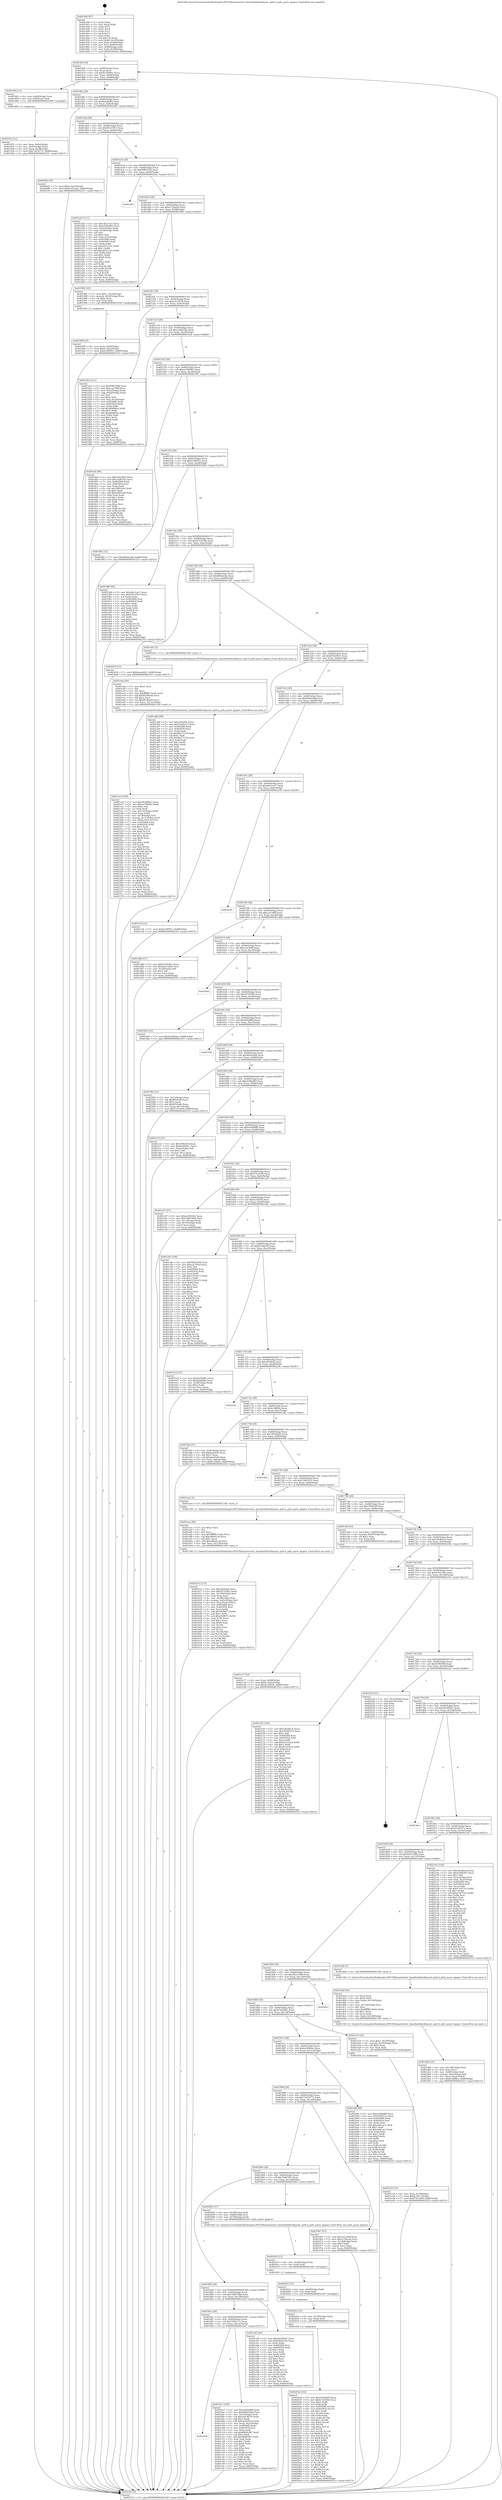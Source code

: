 digraph "0x401440" {
  label = "0x401440 (/mnt/c/Users/mathe/Desktop/tcc/POCII/binaries/extr_linuxfsnfsblocklayout..pnfs.h_pnfs_parse_lgopen_Final-ollvm.out::main(0))"
  labelloc = "t"
  node[shape=record]

  Entry [label="",width=0.3,height=0.3,shape=circle,fillcolor=black,style=filled]
  "0x40146f" [label="{
     0x40146f [29]\l
     | [instrs]\l
     &nbsp;&nbsp;0x40146f \<+3\>: mov -0x80(%rbp),%eax\l
     &nbsp;&nbsp;0x401472 \<+2\>: mov %eax,%ecx\l
     &nbsp;&nbsp;0x401474 \<+6\>: sub $0x8a784461,%ecx\l
     &nbsp;&nbsp;0x40147a \<+6\>: mov %eax,-0x84(%rbp)\l
     &nbsp;&nbsp;0x401480 \<+6\>: mov %ecx,-0x88(%rbp)\l
     &nbsp;&nbsp;0x401486 \<+6\>: je 0000000000401945 \<main+0x505\>\l
  }"]
  "0x401945" [label="{
     0x401945 [13]\l
     | [instrs]\l
     &nbsp;&nbsp;0x401945 \<+4\>: mov -0x48(%rbp),%rax\l
     &nbsp;&nbsp;0x401949 \<+4\>: mov 0x8(%rax),%rdi\l
     &nbsp;&nbsp;0x40194d \<+5\>: call 0000000000401060 \<atoi@plt\>\l
     | [calls]\l
     &nbsp;&nbsp;0x401060 \{1\} (unknown)\l
  }"]
  "0x40148c" [label="{
     0x40148c [28]\l
     | [instrs]\l
     &nbsp;&nbsp;0x40148c \<+5\>: jmp 0000000000401491 \<main+0x51\>\l
     &nbsp;&nbsp;0x401491 \<+6\>: mov -0x84(%rbp),%eax\l
     &nbsp;&nbsp;0x401497 \<+5\>: sub $0x8aea6dd2,%eax\l
     &nbsp;&nbsp;0x40149c \<+6\>: mov %eax,-0x8c(%rbp)\l
     &nbsp;&nbsp;0x4014a2 \<+6\>: je 00000000004020f2 \<main+0xcb2\>\l
  }"]
  Exit [label="",width=0.3,height=0.3,shape=circle,fillcolor=black,style=filled,peripheries=2]
  "0x4020f2" [label="{
     0x4020f2 [19]\l
     | [instrs]\l
     &nbsp;&nbsp;0x4020f2 \<+7\>: movl $0x0,-0x3c(%rbp)\l
     &nbsp;&nbsp;0x4020f9 \<+7\>: movl $0x41021eb1,-0x80(%rbp)\l
     &nbsp;&nbsp;0x402100 \<+5\>: jmp 0000000000402353 \<main+0xf13\>\l
  }"]
  "0x4014a8" [label="{
     0x4014a8 [28]\l
     | [instrs]\l
     &nbsp;&nbsp;0x4014a8 \<+5\>: jmp 00000000004014ad \<main+0x6d\>\l
     &nbsp;&nbsp;0x4014ad \<+6\>: mov -0x84(%rbp),%eax\l
     &nbsp;&nbsp;0x4014b3 \<+5\>: sub $0x99147b73,%eax\l
     &nbsp;&nbsp;0x4014b8 \<+6\>: mov %eax,-0x90(%rbp)\l
     &nbsp;&nbsp;0x4014be \<+6\>: je 0000000000401a03 \<main+0x5c3\>\l
  }"]
  "0x40203a" [label="{
     0x40203a [143]\l
     | [instrs]\l
     &nbsp;&nbsp;0x40203a \<+5\>: mov $0x1002fd20,%eax\l
     &nbsp;&nbsp;0x40203f \<+5\>: mov $0xb723d38c,%ecx\l
     &nbsp;&nbsp;0x402044 \<+3\>: mov $0x1,%r8b\l
     &nbsp;&nbsp;0x402047 \<+3\>: xor %r9d,%r9d\l
     &nbsp;&nbsp;0x40204a \<+8\>: mov 0x405068,%r10d\l
     &nbsp;&nbsp;0x402052 \<+8\>: mov 0x405054,%r11d\l
     &nbsp;&nbsp;0x40205a \<+4\>: sub $0x1,%r9d\l
     &nbsp;&nbsp;0x40205e \<+3\>: mov %r10d,%ebx\l
     &nbsp;&nbsp;0x402061 \<+3\>: add %r9d,%ebx\l
     &nbsp;&nbsp;0x402064 \<+4\>: imul %ebx,%r10d\l
     &nbsp;&nbsp;0x402068 \<+4\>: and $0x1,%r10d\l
     &nbsp;&nbsp;0x40206c \<+4\>: cmp $0x0,%r10d\l
     &nbsp;&nbsp;0x402070 \<+4\>: sete %r14b\l
     &nbsp;&nbsp;0x402074 \<+4\>: cmp $0xa,%r11d\l
     &nbsp;&nbsp;0x402078 \<+4\>: setl %r15b\l
     &nbsp;&nbsp;0x40207c \<+3\>: mov %r14b,%r12b\l
     &nbsp;&nbsp;0x40207f \<+4\>: xor $0xff,%r12b\l
     &nbsp;&nbsp;0x402083 \<+3\>: mov %r15b,%r13b\l
     &nbsp;&nbsp;0x402086 \<+4\>: xor $0xff,%r13b\l
     &nbsp;&nbsp;0x40208a \<+4\>: xor $0x1,%r8b\l
     &nbsp;&nbsp;0x40208e \<+3\>: mov %r12b,%dl\l
     &nbsp;&nbsp;0x402091 \<+3\>: and $0xff,%dl\l
     &nbsp;&nbsp;0x402094 \<+3\>: and %r8b,%r14b\l
     &nbsp;&nbsp;0x402097 \<+3\>: mov %r13b,%sil\l
     &nbsp;&nbsp;0x40209a \<+4\>: and $0xff,%sil\l
     &nbsp;&nbsp;0x40209e \<+3\>: and %r8b,%r15b\l
     &nbsp;&nbsp;0x4020a1 \<+3\>: or %r14b,%dl\l
     &nbsp;&nbsp;0x4020a4 \<+3\>: or %r15b,%sil\l
     &nbsp;&nbsp;0x4020a7 \<+3\>: xor %sil,%dl\l
     &nbsp;&nbsp;0x4020aa \<+3\>: or %r13b,%r12b\l
     &nbsp;&nbsp;0x4020ad \<+4\>: xor $0xff,%r12b\l
     &nbsp;&nbsp;0x4020b1 \<+4\>: or $0x1,%r8b\l
     &nbsp;&nbsp;0x4020b5 \<+3\>: and %r8b,%r12b\l
     &nbsp;&nbsp;0x4020b8 \<+3\>: or %r12b,%dl\l
     &nbsp;&nbsp;0x4020bb \<+3\>: test $0x1,%dl\l
     &nbsp;&nbsp;0x4020be \<+3\>: cmovne %ecx,%eax\l
     &nbsp;&nbsp;0x4020c1 \<+3\>: mov %eax,-0x80(%rbp)\l
     &nbsp;&nbsp;0x4020c4 \<+5\>: jmp 0000000000402353 \<main+0xf13\>\l
  }"]
  "0x401a03" [label="{
     0x401a03 [111]\l
     | [instrs]\l
     &nbsp;&nbsp;0x401a03 \<+5\>: mov $0xc8a31ae7,%eax\l
     &nbsp;&nbsp;0x401a08 \<+5\>: mov $0xe038ad83,%ecx\l
     &nbsp;&nbsp;0x401a0d \<+3\>: mov -0x5c(%rbp),%edx\l
     &nbsp;&nbsp;0x401a10 \<+3\>: cmp -0x50(%rbp),%edx\l
     &nbsp;&nbsp;0x401a13 \<+4\>: setl %sil\l
     &nbsp;&nbsp;0x401a17 \<+4\>: and $0x1,%sil\l
     &nbsp;&nbsp;0x401a1b \<+4\>: mov %sil,-0x2e(%rbp)\l
     &nbsp;&nbsp;0x401a1f \<+7\>: mov 0x405068,%edx\l
     &nbsp;&nbsp;0x401a26 \<+7\>: mov 0x405054,%edi\l
     &nbsp;&nbsp;0x401a2d \<+3\>: mov %edx,%r8d\l
     &nbsp;&nbsp;0x401a30 \<+7\>: sub $0xa0512a52,%r8d\l
     &nbsp;&nbsp;0x401a37 \<+4\>: sub $0x1,%r8d\l
     &nbsp;&nbsp;0x401a3b \<+7\>: add $0xa0512a52,%r8d\l
     &nbsp;&nbsp;0x401a42 \<+4\>: imul %r8d,%edx\l
     &nbsp;&nbsp;0x401a46 \<+3\>: and $0x1,%edx\l
     &nbsp;&nbsp;0x401a49 \<+3\>: cmp $0x0,%edx\l
     &nbsp;&nbsp;0x401a4c \<+4\>: sete %sil\l
     &nbsp;&nbsp;0x401a50 \<+3\>: cmp $0xa,%edi\l
     &nbsp;&nbsp;0x401a53 \<+4\>: setl %r9b\l
     &nbsp;&nbsp;0x401a57 \<+3\>: mov %sil,%r10b\l
     &nbsp;&nbsp;0x401a5a \<+3\>: and %r9b,%r10b\l
     &nbsp;&nbsp;0x401a5d \<+3\>: xor %r9b,%sil\l
     &nbsp;&nbsp;0x401a60 \<+3\>: or %sil,%r10b\l
     &nbsp;&nbsp;0x401a63 \<+4\>: test $0x1,%r10b\l
     &nbsp;&nbsp;0x401a67 \<+3\>: cmovne %ecx,%eax\l
     &nbsp;&nbsp;0x401a6a \<+3\>: mov %eax,-0x80(%rbp)\l
     &nbsp;&nbsp;0x401a6d \<+5\>: jmp 0000000000402353 \<main+0xf13\>\l
  }"]
  "0x4014c4" [label="{
     0x4014c4 [28]\l
     | [instrs]\l
     &nbsp;&nbsp;0x4014c4 \<+5\>: jmp 00000000004014c9 \<main+0x89\>\l
     &nbsp;&nbsp;0x4014c9 \<+6\>: mov -0x84(%rbp),%eax\l
     &nbsp;&nbsp;0x4014cf \<+5\>: sub $0x99fb7b94,%eax\l
     &nbsp;&nbsp;0x4014d4 \<+6\>: mov %eax,-0x94(%rbp)\l
     &nbsp;&nbsp;0x4014da \<+6\>: je 00000000004022b2 \<main+0xe72\>\l
  }"]
  "0x40202e" [label="{
     0x40202e [12]\l
     | [instrs]\l
     &nbsp;&nbsp;0x40202e \<+4\>: mov -0x78(%rbp),%rdx\l
     &nbsp;&nbsp;0x402032 \<+3\>: mov %rdx,%rdi\l
     &nbsp;&nbsp;0x402035 \<+5\>: call 0000000000401030 \<free@plt\>\l
     | [calls]\l
     &nbsp;&nbsp;0x401030 \{1\} (unknown)\l
  }"]
  "0x4022b2" [label="{
     0x4022b2\l
  }", style=dashed]
  "0x4014e0" [label="{
     0x4014e0 [28]\l
     | [instrs]\l
     &nbsp;&nbsp;0x4014e0 \<+5\>: jmp 00000000004014e5 \<main+0xa5\>\l
     &nbsp;&nbsp;0x4014e5 \<+6\>: mov -0x84(%rbp),%eax\l
     &nbsp;&nbsp;0x4014eb \<+5\>: sub $0xa133bcad,%eax\l
     &nbsp;&nbsp;0x4014f0 \<+6\>: mov %eax,-0x98(%rbp)\l
     &nbsp;&nbsp;0x4014f6 \<+6\>: je 0000000000401982 \<main+0x542\>\l
  }"]
  "0x402022" [label="{
     0x402022 [12]\l
     | [instrs]\l
     &nbsp;&nbsp;0x402022 \<+4\>: mov -0x68(%rbp),%rdx\l
     &nbsp;&nbsp;0x402026 \<+3\>: mov %rdx,%rdi\l
     &nbsp;&nbsp;0x402029 \<+5\>: call 0000000000401030 \<free@plt\>\l
     | [calls]\l
     &nbsp;&nbsp;0x401030 \{1\} (unknown)\l
  }"]
  "0x401982" [label="{
     0x401982 [23]\l
     | [instrs]\l
     &nbsp;&nbsp;0x401982 \<+7\>: movl $0x1,-0x50(%rbp)\l
     &nbsp;&nbsp;0x401989 \<+4\>: movslq -0x50(%rbp),%rax\l
     &nbsp;&nbsp;0x40198d \<+4\>: shl $0x2,%rax\l
     &nbsp;&nbsp;0x401991 \<+3\>: mov %rax,%rdi\l
     &nbsp;&nbsp;0x401994 \<+5\>: call 0000000000401050 \<malloc@plt\>\l
     | [calls]\l
     &nbsp;&nbsp;0x401050 \{1\} (unknown)\l
  }"]
  "0x4014fc" [label="{
     0x4014fc [28]\l
     | [instrs]\l
     &nbsp;&nbsp;0x4014fc \<+5\>: jmp 0000000000401501 \<main+0xc1\>\l
     &nbsp;&nbsp;0x401501 \<+6\>: mov -0x84(%rbp),%eax\l
     &nbsp;&nbsp;0x401507 \<+5\>: sub $0xa3c7f9c9,%eax\l
     &nbsp;&nbsp;0x40150c \<+6\>: mov %eax,-0x9c(%rbp)\l
     &nbsp;&nbsp;0x401512 \<+6\>: je 0000000000401d1e \<main+0x8de\>\l
  }"]
  "0x402016" [label="{
     0x402016 [12]\l
     | [instrs]\l
     &nbsp;&nbsp;0x402016 \<+4\>: mov -0x58(%rbp),%rdx\l
     &nbsp;&nbsp;0x40201a \<+3\>: mov %rdx,%rdi\l
     &nbsp;&nbsp;0x40201d \<+5\>: call 0000000000401030 \<free@plt\>\l
     | [calls]\l
     &nbsp;&nbsp;0x401030 \{1\} (unknown)\l
  }"]
  "0x401d1e" [label="{
     0x401d1e [111]\l
     | [instrs]\l
     &nbsp;&nbsp;0x401d1e \<+5\>: mov $0x99fb7b94,%eax\l
     &nbsp;&nbsp;0x401d23 \<+5\>: mov $0xcaa704ff,%ecx\l
     &nbsp;&nbsp;0x401d28 \<+3\>: mov -0x6c(%rbp),%edx\l
     &nbsp;&nbsp;0x401d2b \<+3\>: cmp -0x60(%rbp),%edx\l
     &nbsp;&nbsp;0x401d2e \<+4\>: setl %sil\l
     &nbsp;&nbsp;0x401d32 \<+4\>: and $0x1,%sil\l
     &nbsp;&nbsp;0x401d36 \<+4\>: mov %sil,-0x2d(%rbp)\l
     &nbsp;&nbsp;0x401d3a \<+7\>: mov 0x405068,%edx\l
     &nbsp;&nbsp;0x401d41 \<+7\>: mov 0x405054,%edi\l
     &nbsp;&nbsp;0x401d48 \<+3\>: mov %edx,%r8d\l
     &nbsp;&nbsp;0x401d4b \<+7\>: sub $0xd6dfdfaa,%r8d\l
     &nbsp;&nbsp;0x401d52 \<+4\>: sub $0x1,%r8d\l
     &nbsp;&nbsp;0x401d56 \<+7\>: add $0xd6dfdfaa,%r8d\l
     &nbsp;&nbsp;0x401d5d \<+4\>: imul %r8d,%edx\l
     &nbsp;&nbsp;0x401d61 \<+3\>: and $0x1,%edx\l
     &nbsp;&nbsp;0x401d64 \<+3\>: cmp $0x0,%edx\l
     &nbsp;&nbsp;0x401d67 \<+4\>: sete %sil\l
     &nbsp;&nbsp;0x401d6b \<+3\>: cmp $0xa,%edi\l
     &nbsp;&nbsp;0x401d6e \<+4\>: setl %r9b\l
     &nbsp;&nbsp;0x401d72 \<+3\>: mov %sil,%r10b\l
     &nbsp;&nbsp;0x401d75 \<+3\>: and %r9b,%r10b\l
     &nbsp;&nbsp;0x401d78 \<+3\>: xor %r9b,%sil\l
     &nbsp;&nbsp;0x401d7b \<+3\>: or %sil,%r10b\l
     &nbsp;&nbsp;0x401d7e \<+4\>: test $0x1,%r10b\l
     &nbsp;&nbsp;0x401d82 \<+3\>: cmovne %ecx,%eax\l
     &nbsp;&nbsp;0x401d85 \<+3\>: mov %eax,-0x80(%rbp)\l
     &nbsp;&nbsp;0x401d88 \<+5\>: jmp 0000000000402353 \<main+0xf13\>\l
  }"]
  "0x401518" [label="{
     0x401518 [28]\l
     | [instrs]\l
     &nbsp;&nbsp;0x401518 \<+5\>: jmp 000000000040151d \<main+0xdd\>\l
     &nbsp;&nbsp;0x40151d \<+6\>: mov -0x84(%rbp),%eax\l
     &nbsp;&nbsp;0x401523 \<+5\>: sub $0xac693262,%eax\l
     &nbsp;&nbsp;0x401528 \<+6\>: mov %eax,-0xa0(%rbp)\l
     &nbsp;&nbsp;0x40152e \<+6\>: je 0000000000401fad \<main+0xb6d\>\l
  }"]
  "0x401ee2" [label="{
     0x401ee2 [160]\l
     | [instrs]\l
     &nbsp;&nbsp;0x401ee2 \<+5\>: mov $0x443d94a7,%ecx\l
     &nbsp;&nbsp;0x401ee7 \<+5\>: mov $0xae798982,%edx\l
     &nbsp;&nbsp;0x401eec \<+3\>: mov $0x1,%sil\l
     &nbsp;&nbsp;0x401eef \<+2\>: xor %edi,%edi\l
     &nbsp;&nbsp;0x401ef1 \<+7\>: mov -0x13c(%rbp),%r8d\l
     &nbsp;&nbsp;0x401ef8 \<+4\>: imul %eax,%r8d\l
     &nbsp;&nbsp;0x401efc \<+4\>: mov -0x78(%rbp),%r9\l
     &nbsp;&nbsp;0x401f00 \<+4\>: movslq -0x7c(%rbp),%r10\l
     &nbsp;&nbsp;0x401f04 \<+4\>: mov %r8d,(%r9,%r10,4)\l
     &nbsp;&nbsp;0x401f08 \<+7\>: mov 0x405068,%eax\l
     &nbsp;&nbsp;0x401f0f \<+8\>: mov 0x405054,%r8d\l
     &nbsp;&nbsp;0x401f17 \<+3\>: sub $0x1,%edi\l
     &nbsp;&nbsp;0x401f1a \<+3\>: mov %eax,%r11d\l
     &nbsp;&nbsp;0x401f1d \<+3\>: add %edi,%r11d\l
     &nbsp;&nbsp;0x401f20 \<+4\>: imul %r11d,%eax\l
     &nbsp;&nbsp;0x401f24 \<+3\>: and $0x1,%eax\l
     &nbsp;&nbsp;0x401f27 \<+3\>: cmp $0x0,%eax\l
     &nbsp;&nbsp;0x401f2a \<+3\>: sete %bl\l
     &nbsp;&nbsp;0x401f2d \<+4\>: cmp $0xa,%r8d\l
     &nbsp;&nbsp;0x401f31 \<+4\>: setl %r14b\l
     &nbsp;&nbsp;0x401f35 \<+3\>: mov %bl,%r15b\l
     &nbsp;&nbsp;0x401f38 \<+4\>: xor $0xff,%r15b\l
     &nbsp;&nbsp;0x401f3c \<+3\>: mov %r14b,%r12b\l
     &nbsp;&nbsp;0x401f3f \<+4\>: xor $0xff,%r12b\l
     &nbsp;&nbsp;0x401f43 \<+4\>: xor $0x0,%sil\l
     &nbsp;&nbsp;0x401f47 \<+3\>: mov %r15b,%r13b\l
     &nbsp;&nbsp;0x401f4a \<+4\>: and $0x0,%r13b\l
     &nbsp;&nbsp;0x401f4e \<+3\>: and %sil,%bl\l
     &nbsp;&nbsp;0x401f51 \<+3\>: mov %r12b,%al\l
     &nbsp;&nbsp;0x401f54 \<+2\>: and $0x0,%al\l
     &nbsp;&nbsp;0x401f56 \<+3\>: and %sil,%r14b\l
     &nbsp;&nbsp;0x401f59 \<+3\>: or %bl,%r13b\l
     &nbsp;&nbsp;0x401f5c \<+3\>: or %r14b,%al\l
     &nbsp;&nbsp;0x401f5f \<+3\>: xor %al,%r13b\l
     &nbsp;&nbsp;0x401f62 \<+3\>: or %r12b,%r15b\l
     &nbsp;&nbsp;0x401f65 \<+4\>: xor $0xff,%r15b\l
     &nbsp;&nbsp;0x401f69 \<+4\>: or $0x0,%sil\l
     &nbsp;&nbsp;0x401f6d \<+3\>: and %sil,%r15b\l
     &nbsp;&nbsp;0x401f70 \<+3\>: or %r15b,%r13b\l
     &nbsp;&nbsp;0x401f73 \<+4\>: test $0x1,%r13b\l
     &nbsp;&nbsp;0x401f77 \<+3\>: cmovne %edx,%ecx\l
     &nbsp;&nbsp;0x401f7a \<+3\>: mov %ecx,-0x80(%rbp)\l
     &nbsp;&nbsp;0x401f7d \<+5\>: jmp 0000000000402353 \<main+0xf13\>\l
  }"]
  "0x401fad" [label="{
     0x401fad [88]\l
     | [instrs]\l
     &nbsp;&nbsp;0x401fad \<+5\>: mov $0x1002fd20,%eax\l
     &nbsp;&nbsp;0x401fb2 \<+5\>: mov $0x7bd67f5e,%ecx\l
     &nbsp;&nbsp;0x401fb7 \<+7\>: mov 0x405068,%edx\l
     &nbsp;&nbsp;0x401fbe \<+7\>: mov 0x405054,%esi\l
     &nbsp;&nbsp;0x401fc5 \<+2\>: mov %edx,%edi\l
     &nbsp;&nbsp;0x401fc7 \<+6\>: sub $0x18f03ed0,%edi\l
     &nbsp;&nbsp;0x401fcd \<+3\>: sub $0x1,%edi\l
     &nbsp;&nbsp;0x401fd0 \<+6\>: add $0x18f03ed0,%edi\l
     &nbsp;&nbsp;0x401fd6 \<+3\>: imul %edi,%edx\l
     &nbsp;&nbsp;0x401fd9 \<+3\>: and $0x1,%edx\l
     &nbsp;&nbsp;0x401fdc \<+3\>: cmp $0x0,%edx\l
     &nbsp;&nbsp;0x401fdf \<+4\>: sete %r8b\l
     &nbsp;&nbsp;0x401fe3 \<+3\>: cmp $0xa,%esi\l
     &nbsp;&nbsp;0x401fe6 \<+4\>: setl %r9b\l
     &nbsp;&nbsp;0x401fea \<+3\>: mov %r8b,%r10b\l
     &nbsp;&nbsp;0x401fed \<+3\>: and %r9b,%r10b\l
     &nbsp;&nbsp;0x401ff0 \<+3\>: xor %r9b,%r8b\l
     &nbsp;&nbsp;0x401ff3 \<+3\>: or %r8b,%r10b\l
     &nbsp;&nbsp;0x401ff6 \<+4\>: test $0x1,%r10b\l
     &nbsp;&nbsp;0x401ffa \<+3\>: cmovne %ecx,%eax\l
     &nbsp;&nbsp;0x401ffd \<+3\>: mov %eax,-0x80(%rbp)\l
     &nbsp;&nbsp;0x402000 \<+5\>: jmp 0000000000402353 \<main+0xf13\>\l
  }"]
  "0x401534" [label="{
     0x401534 [28]\l
     | [instrs]\l
     &nbsp;&nbsp;0x401534 \<+5\>: jmp 0000000000401539 \<main+0xf9\>\l
     &nbsp;&nbsp;0x401539 \<+6\>: mov -0x84(%rbp),%eax\l
     &nbsp;&nbsp;0x40153f \<+5\>: sub $0xae798982,%eax\l
     &nbsp;&nbsp;0x401544 \<+6\>: mov %eax,-0xa4(%rbp)\l
     &nbsp;&nbsp;0x40154a \<+6\>: je 0000000000401f82 \<main+0xb42\>\l
  }"]
  "0x401eba" [label="{
     0x401eba [40]\l
     | [instrs]\l
     &nbsp;&nbsp;0x401eba \<+5\>: mov $0x2,%ecx\l
     &nbsp;&nbsp;0x401ebf \<+1\>: cltd\l
     &nbsp;&nbsp;0x401ec0 \<+2\>: idiv %ecx\l
     &nbsp;&nbsp;0x401ec2 \<+6\>: imul $0xfffffffe,%edx,%ecx\l
     &nbsp;&nbsp;0x401ec8 \<+6\>: add $0xf654ba4d,%ecx\l
     &nbsp;&nbsp;0x401ece \<+3\>: add $0x1,%ecx\l
     &nbsp;&nbsp;0x401ed1 \<+6\>: sub $0xf654ba4d,%ecx\l
     &nbsp;&nbsp;0x401ed7 \<+6\>: mov %ecx,-0x13c(%rbp)\l
     &nbsp;&nbsp;0x401edd \<+5\>: call 0000000000401160 \<next_i\>\l
     | [calls]\l
     &nbsp;&nbsp;0x401160 \{1\} (/mnt/c/Users/mathe/Desktop/tcc/POCII/binaries/extr_linuxfsnfsblocklayout..pnfs.h_pnfs_parse_lgopen_Final-ollvm.out::next_i)\l
  }"]
  "0x401f82" [label="{
     0x401f82 [12]\l
     | [instrs]\l
     &nbsp;&nbsp;0x401f82 \<+7\>: movl $0xd656eab6,-0x80(%rbp)\l
     &nbsp;&nbsp;0x401f89 \<+5\>: jmp 0000000000402353 \<main+0xf13\>\l
  }"]
  "0x401550" [label="{
     0x401550 [28]\l
     | [instrs]\l
     &nbsp;&nbsp;0x401550 \<+5\>: jmp 0000000000401555 \<main+0x115\>\l
     &nbsp;&nbsp;0x401555 \<+6\>: mov -0x84(%rbp),%eax\l
     &nbsp;&nbsp;0x40155b \<+5\>: sub $0xb14f9951,%eax\l
     &nbsp;&nbsp;0x401560 \<+6\>: mov %eax,-0xa8(%rbp)\l
     &nbsp;&nbsp;0x401566 \<+6\>: je 00000000004019b0 \<main+0x570\>\l
  }"]
  "0x401e30" [label="{
     0x401e30 [23]\l
     | [instrs]\l
     &nbsp;&nbsp;0x401e30 \<+4\>: mov %rax,-0x78(%rbp)\l
     &nbsp;&nbsp;0x401e34 \<+7\>: movl $0x0,-0x7c(%rbp)\l
     &nbsp;&nbsp;0x401e3b \<+7\>: movl $0xf7412e90,-0x80(%rbp)\l
     &nbsp;&nbsp;0x401e42 \<+5\>: jmp 0000000000402353 \<main+0xf13\>\l
  }"]
  "0x4019b0" [label="{
     0x4019b0 [83]\l
     | [instrs]\l
     &nbsp;&nbsp;0x4019b0 \<+5\>: mov $0xc8a31ae7,%eax\l
     &nbsp;&nbsp;0x4019b5 \<+5\>: mov $0x99147b73,%ecx\l
     &nbsp;&nbsp;0x4019ba \<+2\>: xor %edx,%edx\l
     &nbsp;&nbsp;0x4019bc \<+7\>: mov 0x405068,%esi\l
     &nbsp;&nbsp;0x4019c3 \<+7\>: mov 0x405054,%edi\l
     &nbsp;&nbsp;0x4019ca \<+3\>: sub $0x1,%edx\l
     &nbsp;&nbsp;0x4019cd \<+3\>: mov %esi,%r8d\l
     &nbsp;&nbsp;0x4019d0 \<+3\>: add %edx,%r8d\l
     &nbsp;&nbsp;0x4019d3 \<+4\>: imul %r8d,%esi\l
     &nbsp;&nbsp;0x4019d7 \<+3\>: and $0x1,%esi\l
     &nbsp;&nbsp;0x4019da \<+3\>: cmp $0x0,%esi\l
     &nbsp;&nbsp;0x4019dd \<+4\>: sete %r9b\l
     &nbsp;&nbsp;0x4019e1 \<+3\>: cmp $0xa,%edi\l
     &nbsp;&nbsp;0x4019e4 \<+4\>: setl %r10b\l
     &nbsp;&nbsp;0x4019e8 \<+3\>: mov %r9b,%r11b\l
     &nbsp;&nbsp;0x4019eb \<+3\>: and %r10b,%r11b\l
     &nbsp;&nbsp;0x4019ee \<+3\>: xor %r10b,%r9b\l
     &nbsp;&nbsp;0x4019f1 \<+3\>: or %r9b,%r11b\l
     &nbsp;&nbsp;0x4019f4 \<+4\>: test $0x1,%r11b\l
     &nbsp;&nbsp;0x4019f8 \<+3\>: cmovne %ecx,%eax\l
     &nbsp;&nbsp;0x4019fb \<+3\>: mov %eax,-0x80(%rbp)\l
     &nbsp;&nbsp;0x4019fe \<+5\>: jmp 0000000000402353 \<main+0xf13\>\l
  }"]
  "0x40156c" [label="{
     0x40156c [28]\l
     | [instrs]\l
     &nbsp;&nbsp;0x40156c \<+5\>: jmp 0000000000401571 \<main+0x131\>\l
     &nbsp;&nbsp;0x401571 \<+6\>: mov -0x84(%rbp),%eax\l
     &nbsp;&nbsp;0x401577 \<+5\>: sub $0xb723d38c,%eax\l
     &nbsp;&nbsp;0x40157c \<+6\>: mov %eax,-0xac(%rbp)\l
     &nbsp;&nbsp;0x401582 \<+6\>: je 00000000004020c9 \<main+0xc89\>\l
  }"]
  "0x401dd9" [label="{
     0x401dd9 [33]\l
     | [instrs]\l
     &nbsp;&nbsp;0x401dd9 \<+6\>: mov -0x138(%rbp),%ecx\l
     &nbsp;&nbsp;0x401ddf \<+3\>: imul %eax,%ecx\l
     &nbsp;&nbsp;0x401de2 \<+4\>: mov -0x68(%rbp),%rdi\l
     &nbsp;&nbsp;0x401de6 \<+4\>: movslq -0x6c(%rbp),%r8\l
     &nbsp;&nbsp;0x401dea \<+4\>: mov %ecx,(%rdi,%r8,4)\l
     &nbsp;&nbsp;0x401dee \<+7\>: movl $0xb1d886a,-0x80(%rbp)\l
     &nbsp;&nbsp;0x401df5 \<+5\>: jmp 0000000000402353 \<main+0xf13\>\l
  }"]
  "0x4020c9" [label="{
     0x4020c9 [12]\l
     | [instrs]\l
     &nbsp;&nbsp;0x4020c9 \<+7\>: movl $0x8aea6dd2,-0x80(%rbp)\l
     &nbsp;&nbsp;0x4020d0 \<+5\>: jmp 0000000000402353 \<main+0xf13\>\l
  }"]
  "0x401588" [label="{
     0x401588 [28]\l
     | [instrs]\l
     &nbsp;&nbsp;0x401588 \<+5\>: jmp 000000000040158d \<main+0x14d\>\l
     &nbsp;&nbsp;0x40158d \<+6\>: mov -0x84(%rbp),%eax\l
     &nbsp;&nbsp;0x401593 \<+5\>: sub $0xb86decda,%eax\l
     &nbsp;&nbsp;0x401598 \<+6\>: mov %eax,-0xb0(%rbp)\l
     &nbsp;&nbsp;0x40159e \<+6\>: je 0000000000401eb5 \<main+0xa75\>\l
  }"]
  "0x401dad" [label="{
     0x401dad [44]\l
     | [instrs]\l
     &nbsp;&nbsp;0x401dad \<+2\>: xor %ecx,%ecx\l
     &nbsp;&nbsp;0x401daf \<+5\>: mov $0x2,%edx\l
     &nbsp;&nbsp;0x401db4 \<+6\>: mov %edx,-0x134(%rbp)\l
     &nbsp;&nbsp;0x401dba \<+1\>: cltd\l
     &nbsp;&nbsp;0x401dbb \<+6\>: mov -0x134(%rbp),%esi\l
     &nbsp;&nbsp;0x401dc1 \<+2\>: idiv %esi\l
     &nbsp;&nbsp;0x401dc3 \<+6\>: imul $0xfffffffe,%edx,%edx\l
     &nbsp;&nbsp;0x401dc9 \<+3\>: sub $0x1,%ecx\l
     &nbsp;&nbsp;0x401dcc \<+2\>: sub %ecx,%edx\l
     &nbsp;&nbsp;0x401dce \<+6\>: mov %edx,-0x138(%rbp)\l
     &nbsp;&nbsp;0x401dd4 \<+5\>: call 0000000000401160 \<next_i\>\l
     | [calls]\l
     &nbsp;&nbsp;0x401160 \{1\} (/mnt/c/Users/mathe/Desktop/tcc/POCII/binaries/extr_linuxfsnfsblocklayout..pnfs.h_pnfs_parse_lgopen_Final-ollvm.out::next_i)\l
  }"]
  "0x401eb5" [label="{
     0x401eb5 [5]\l
     | [instrs]\l
     &nbsp;&nbsp;0x401eb5 \<+5\>: call 0000000000401160 \<next_i\>\l
     | [calls]\l
     &nbsp;&nbsp;0x401160 \{1\} (/mnt/c/Users/mathe/Desktop/tcc/POCII/binaries/extr_linuxfsnfsblocklayout..pnfs.h_pnfs_parse_lgopen_Final-ollvm.out::next_i)\l
  }"]
  "0x4015a4" [label="{
     0x4015a4 [28]\l
     | [instrs]\l
     &nbsp;&nbsp;0x4015a4 \<+5\>: jmp 00000000004015a9 \<main+0x169\>\l
     &nbsp;&nbsp;0x4015a9 \<+6\>: mov -0x84(%rbp),%eax\l
     &nbsp;&nbsp;0x4015af \<+5\>: sub $0xb92b00e7,%eax\l
     &nbsp;&nbsp;0x4015b4 \<+6\>: mov %eax,-0xb4(%rbp)\l
     &nbsp;&nbsp;0x4015ba \<+6\>: je 0000000000401a8d \<main+0x64d\>\l
  }"]
  "0x401c77" [label="{
     0x401c77 [23]\l
     | [instrs]\l
     &nbsp;&nbsp;0x401c77 \<+4\>: mov %rax,-0x68(%rbp)\l
     &nbsp;&nbsp;0x401c7b \<+7\>: movl $0x0,-0x6c(%rbp)\l
     &nbsp;&nbsp;0x401c82 \<+7\>: movl $0xfc23fd3b,-0x80(%rbp)\l
     &nbsp;&nbsp;0x401c89 \<+5\>: jmp 0000000000402353 \<main+0xf13\>\l
  }"]
  "0x401a8d" [label="{
     0x401a8d [88]\l
     | [instrs]\l
     &nbsp;&nbsp;0x401a8d \<+5\>: mov $0xa9544eb,%eax\l
     &nbsp;&nbsp;0x401a92 \<+5\>: mov $0x15d831c5,%ecx\l
     &nbsp;&nbsp;0x401a97 \<+7\>: mov 0x405068,%edx\l
     &nbsp;&nbsp;0x401a9e \<+7\>: mov 0x405054,%esi\l
     &nbsp;&nbsp;0x401aa5 \<+2\>: mov %edx,%edi\l
     &nbsp;&nbsp;0x401aa7 \<+6\>: sub $0x4b271154,%edi\l
     &nbsp;&nbsp;0x401aad \<+3\>: sub $0x1,%edi\l
     &nbsp;&nbsp;0x401ab0 \<+6\>: add $0x4b271154,%edi\l
     &nbsp;&nbsp;0x401ab6 \<+3\>: imul %edi,%edx\l
     &nbsp;&nbsp;0x401ab9 \<+3\>: and $0x1,%edx\l
     &nbsp;&nbsp;0x401abc \<+3\>: cmp $0x0,%edx\l
     &nbsp;&nbsp;0x401abf \<+4\>: sete %r8b\l
     &nbsp;&nbsp;0x401ac3 \<+3\>: cmp $0xa,%esi\l
     &nbsp;&nbsp;0x401ac6 \<+4\>: setl %r9b\l
     &nbsp;&nbsp;0x401aca \<+3\>: mov %r8b,%r10b\l
     &nbsp;&nbsp;0x401acd \<+3\>: and %r9b,%r10b\l
     &nbsp;&nbsp;0x401ad0 \<+3\>: xor %r9b,%r8b\l
     &nbsp;&nbsp;0x401ad3 \<+3\>: or %r8b,%r10b\l
     &nbsp;&nbsp;0x401ad6 \<+4\>: test $0x1,%r10b\l
     &nbsp;&nbsp;0x401ada \<+3\>: cmovne %ecx,%eax\l
     &nbsp;&nbsp;0x401add \<+3\>: mov %eax,-0x80(%rbp)\l
     &nbsp;&nbsp;0x401ae0 \<+5\>: jmp 0000000000402353 \<main+0xf13\>\l
  }"]
  "0x4015c0" [label="{
     0x4015c0 [28]\l
     | [instrs]\l
     &nbsp;&nbsp;0x4015c0 \<+5\>: jmp 00000000004015c5 \<main+0x185\>\l
     &nbsp;&nbsp;0x4015c5 \<+6\>: mov -0x84(%rbp),%eax\l
     &nbsp;&nbsp;0x4015cb \<+5\>: sub $0xb9bb54bd,%eax\l
     &nbsp;&nbsp;0x4015d0 \<+6\>: mov %eax,-0xb8(%rbp)\l
     &nbsp;&nbsp;0x4015d6 \<+6\>: je 0000000000401c54 \<main+0x814\>\l
  }"]
  "0x401908" [label="{
     0x401908\l
  }", style=dashed]
  "0x401c54" [label="{
     0x401c54 [12]\l
     | [instrs]\l
     &nbsp;&nbsp;0x401c54 \<+7\>: movl $0xb14f9951,-0x80(%rbp)\l
     &nbsp;&nbsp;0x401c5b \<+5\>: jmp 0000000000402353 \<main+0xf13\>\l
  }"]
  "0x4015dc" [label="{
     0x4015dc [28]\l
     | [instrs]\l
     &nbsp;&nbsp;0x4015dc \<+5\>: jmp 00000000004015e1 \<main+0x1a1\>\l
     &nbsp;&nbsp;0x4015e1 \<+6\>: mov -0x84(%rbp),%eax\l
     &nbsp;&nbsp;0x4015e7 \<+5\>: sub $0xc8a31ae7,%eax\l
     &nbsp;&nbsp;0x4015ec \<+6\>: mov %eax,-0xbc(%rbp)\l
     &nbsp;&nbsp;0x4015f2 \<+6\>: je 0000000000402240 \<main+0xe00\>\l
  }"]
  "0x401be7" [label="{
     0x401be7 [109]\l
     | [instrs]\l
     &nbsp;&nbsp;0x401be7 \<+5\>: mov $0xed58b8f8,%eax\l
     &nbsp;&nbsp;0x401bec \<+5\>: mov $0xb9bb54bd,%ecx\l
     &nbsp;&nbsp;0x401bf1 \<+3\>: mov -0x5c(%rbp),%edx\l
     &nbsp;&nbsp;0x401bf4 \<+6\>: sub $0x3e018510,%edx\l
     &nbsp;&nbsp;0x401bfa \<+3\>: add $0x1,%edx\l
     &nbsp;&nbsp;0x401bfd \<+6\>: add $0x3e018510,%edx\l
     &nbsp;&nbsp;0x401c03 \<+3\>: mov %edx,-0x5c(%rbp)\l
     &nbsp;&nbsp;0x401c06 \<+7\>: mov 0x405068,%edx\l
     &nbsp;&nbsp;0x401c0d \<+7\>: mov 0x405054,%esi\l
     &nbsp;&nbsp;0x401c14 \<+2\>: mov %edx,%edi\l
     &nbsp;&nbsp;0x401c16 \<+6\>: sub $0x6068c067,%edi\l
     &nbsp;&nbsp;0x401c1c \<+3\>: sub $0x1,%edi\l
     &nbsp;&nbsp;0x401c1f \<+6\>: add $0x6068c067,%edi\l
     &nbsp;&nbsp;0x401c25 \<+3\>: imul %edi,%edx\l
     &nbsp;&nbsp;0x401c28 \<+3\>: and $0x1,%edx\l
     &nbsp;&nbsp;0x401c2b \<+3\>: cmp $0x0,%edx\l
     &nbsp;&nbsp;0x401c2e \<+4\>: sete %r8b\l
     &nbsp;&nbsp;0x401c32 \<+3\>: cmp $0xa,%esi\l
     &nbsp;&nbsp;0x401c35 \<+4\>: setl %r9b\l
     &nbsp;&nbsp;0x401c39 \<+3\>: mov %r8b,%r10b\l
     &nbsp;&nbsp;0x401c3c \<+3\>: and %r9b,%r10b\l
     &nbsp;&nbsp;0x401c3f \<+3\>: xor %r9b,%r8b\l
     &nbsp;&nbsp;0x401c42 \<+3\>: or %r8b,%r10b\l
     &nbsp;&nbsp;0x401c45 \<+4\>: test $0x1,%r10b\l
     &nbsp;&nbsp;0x401c49 \<+3\>: cmovne %ecx,%eax\l
     &nbsp;&nbsp;0x401c4c \<+3\>: mov %eax,-0x80(%rbp)\l
     &nbsp;&nbsp;0x401c4f \<+5\>: jmp 0000000000402353 \<main+0xf13\>\l
  }"]
  "0x402240" [label="{
     0x402240\l
  }", style=dashed]
  "0x4015f8" [label="{
     0x4015f8 [28]\l
     | [instrs]\l
     &nbsp;&nbsp;0x4015f8 \<+5\>: jmp 00000000004015fd \<main+0x1bd\>\l
     &nbsp;&nbsp;0x4015fd \<+6\>: mov -0x84(%rbp),%eax\l
     &nbsp;&nbsp;0x401603 \<+5\>: sub $0xcaa704ff,%eax\l
     &nbsp;&nbsp;0x401608 \<+6\>: mov %eax,-0xc0(%rbp)\l
     &nbsp;&nbsp;0x40160e \<+6\>: je 0000000000401d8d \<main+0x94d\>\l
  }"]
  "0x4018ec" [label="{
     0x4018ec [28]\l
     | [instrs]\l
     &nbsp;&nbsp;0x4018ec \<+5\>: jmp 00000000004018f1 \<main+0x4b1\>\l
     &nbsp;&nbsp;0x4018f1 \<+6\>: mov -0x84(%rbp),%eax\l
     &nbsp;&nbsp;0x4018f7 \<+5\>: sub $0x7f28211e,%eax\l
     &nbsp;&nbsp;0x4018fc \<+6\>: mov %eax,-0x12c(%rbp)\l
     &nbsp;&nbsp;0x401902 \<+6\>: je 0000000000401be7 \<main+0x7a7\>\l
  }"]
  "0x401d8d" [label="{
     0x401d8d [27]\l
     | [instrs]\l
     &nbsp;&nbsp;0x401d8d \<+5\>: mov $0x67d364b1,%eax\l
     &nbsp;&nbsp;0x401d92 \<+5\>: mov $0x4ab7cd69,%ecx\l
     &nbsp;&nbsp;0x401d97 \<+3\>: mov -0x2d(%rbp),%dl\l
     &nbsp;&nbsp;0x401d9a \<+3\>: test $0x1,%dl\l
     &nbsp;&nbsp;0x401d9d \<+3\>: cmovne %ecx,%eax\l
     &nbsp;&nbsp;0x401da0 \<+3\>: mov %eax,-0x80(%rbp)\l
     &nbsp;&nbsp;0x401da3 \<+5\>: jmp 0000000000402353 \<main+0xf13\>\l
  }"]
  "0x401614" [label="{
     0x401614 [28]\l
     | [instrs]\l
     &nbsp;&nbsp;0x401614 \<+5\>: jmp 0000000000401619 \<main+0x1d9\>\l
     &nbsp;&nbsp;0x401619 \<+6\>: mov -0x84(%rbp),%eax\l
     &nbsp;&nbsp;0x40161f \<+5\>: sub $0xceec366f,%eax\l
     &nbsp;&nbsp;0x401624 \<+6\>: mov %eax,-0xc4(%rbp)\l
     &nbsp;&nbsp;0x40162a \<+6\>: je 00000000004020d5 \<main+0xc95\>\l
  }"]
  "0x401e62" [label="{
     0x401e62 [83]\l
     | [instrs]\l
     &nbsp;&nbsp;0x401e62 \<+5\>: mov $0x443d94a7,%eax\l
     &nbsp;&nbsp;0x401e67 \<+5\>: mov $0xb86decda,%ecx\l
     &nbsp;&nbsp;0x401e6c \<+2\>: xor %edx,%edx\l
     &nbsp;&nbsp;0x401e6e \<+7\>: mov 0x405068,%esi\l
     &nbsp;&nbsp;0x401e75 \<+7\>: mov 0x405054,%edi\l
     &nbsp;&nbsp;0x401e7c \<+3\>: sub $0x1,%edx\l
     &nbsp;&nbsp;0x401e7f \<+3\>: mov %esi,%r8d\l
     &nbsp;&nbsp;0x401e82 \<+3\>: add %edx,%r8d\l
     &nbsp;&nbsp;0x401e85 \<+4\>: imul %r8d,%esi\l
     &nbsp;&nbsp;0x401e89 \<+3\>: and $0x1,%esi\l
     &nbsp;&nbsp;0x401e8c \<+3\>: cmp $0x0,%esi\l
     &nbsp;&nbsp;0x401e8f \<+4\>: sete %r9b\l
     &nbsp;&nbsp;0x401e93 \<+3\>: cmp $0xa,%edi\l
     &nbsp;&nbsp;0x401e96 \<+4\>: setl %r10b\l
     &nbsp;&nbsp;0x401e9a \<+3\>: mov %r9b,%r11b\l
     &nbsp;&nbsp;0x401e9d \<+3\>: and %r10b,%r11b\l
     &nbsp;&nbsp;0x401ea0 \<+3\>: xor %r10b,%r9b\l
     &nbsp;&nbsp;0x401ea3 \<+3\>: or %r9b,%r11b\l
     &nbsp;&nbsp;0x401ea6 \<+4\>: test $0x1,%r11b\l
     &nbsp;&nbsp;0x401eaa \<+3\>: cmovne %ecx,%eax\l
     &nbsp;&nbsp;0x401ead \<+3\>: mov %eax,-0x80(%rbp)\l
     &nbsp;&nbsp;0x401eb0 \<+5\>: jmp 0000000000402353 \<main+0xf13\>\l
  }"]
  "0x4020d5" [label="{
     0x4020d5\l
  }", style=dashed]
  "0x401630" [label="{
     0x401630 [28]\l
     | [instrs]\l
     &nbsp;&nbsp;0x401630 \<+5\>: jmp 0000000000401635 \<main+0x1f5\>\l
     &nbsp;&nbsp;0x401635 \<+6\>: mov -0x84(%rbp),%eax\l
     &nbsp;&nbsp;0x40163b \<+5\>: sub $0xd2702fb2,%eax\l
     &nbsp;&nbsp;0x401640 \<+6\>: mov %eax,-0xc8(%rbp)\l
     &nbsp;&nbsp;0x401646 \<+6\>: je 0000000000401b83 \<main+0x743\>\l
  }"]
  "0x4018d0" [label="{
     0x4018d0 [28]\l
     | [instrs]\l
     &nbsp;&nbsp;0x4018d0 \<+5\>: jmp 00000000004018d5 \<main+0x495\>\l
     &nbsp;&nbsp;0x4018d5 \<+6\>: mov -0x84(%rbp),%eax\l
     &nbsp;&nbsp;0x4018db \<+5\>: sub $0x7dd97d8d,%eax\l
     &nbsp;&nbsp;0x4018e0 \<+6\>: mov %eax,-0x128(%rbp)\l
     &nbsp;&nbsp;0x4018e6 \<+6\>: je 0000000000401e62 \<main+0xa22\>\l
  }"]
  "0x401b83" [label="{
     0x401b83 [12]\l
     | [instrs]\l
     &nbsp;&nbsp;0x401b83 \<+7\>: movl $0x6a584dae,-0x80(%rbp)\l
     &nbsp;&nbsp;0x401b8a \<+5\>: jmp 0000000000402353 \<main+0xf13\>\l
  }"]
  "0x40164c" [label="{
     0x40164c [28]\l
     | [instrs]\l
     &nbsp;&nbsp;0x40164c \<+5\>: jmp 0000000000401651 \<main+0x211\>\l
     &nbsp;&nbsp;0x401651 \<+6\>: mov -0x84(%rbp),%eax\l
     &nbsp;&nbsp;0x401657 \<+5\>: sub $0xd2fd4f8a,%eax\l
     &nbsp;&nbsp;0x40165c \<+6\>: mov %eax,-0xcc(%rbp)\l
     &nbsp;&nbsp;0x401662 \<+6\>: je 000000000040192d \<main+0x4ed\>\l
  }"]
  "0x402005" [label="{
     0x402005 [17]\l
     | [instrs]\l
     &nbsp;&nbsp;0x402005 \<+4\>: mov -0x58(%rbp),%rdi\l
     &nbsp;&nbsp;0x402009 \<+4\>: mov -0x68(%rbp),%rsi\l
     &nbsp;&nbsp;0x40200d \<+4\>: mov -0x78(%rbp),%rdx\l
     &nbsp;&nbsp;0x402011 \<+5\>: call 0000000000401420 \<pnfs_parse_lgopen\>\l
     | [calls]\l
     &nbsp;&nbsp;0x401420 \{1\} (/mnt/c/Users/mathe/Desktop/tcc/POCII/binaries/extr_linuxfsnfsblocklayout..pnfs.h_pnfs_parse_lgopen_Final-ollvm.out::pnfs_parse_lgopen)\l
  }"]
  "0x40192d" [label="{
     0x40192d\l
  }", style=dashed]
  "0x401668" [label="{
     0x401668 [28]\l
     | [instrs]\l
     &nbsp;&nbsp;0x401668 \<+5\>: jmp 000000000040166d \<main+0x22d\>\l
     &nbsp;&nbsp;0x40166d \<+6\>: mov -0x84(%rbp),%eax\l
     &nbsp;&nbsp;0x401673 \<+5\>: sub $0xd656eab6,%eax\l
     &nbsp;&nbsp;0x401678 \<+6\>: mov %eax,-0xd0(%rbp)\l
     &nbsp;&nbsp;0x40167e \<+6\>: je 0000000000401f8e \<main+0xb4e\>\l
  }"]
  "0x401b12" [label="{
     0x401b12 [113]\l
     | [instrs]\l
     &nbsp;&nbsp;0x401b12 \<+5\>: mov $0xa9544eb,%ecx\l
     &nbsp;&nbsp;0x401b17 \<+5\>: mov $0xd2702fb2,%edx\l
     &nbsp;&nbsp;0x401b1c \<+6\>: mov -0x130(%rbp),%esi\l
     &nbsp;&nbsp;0x401b22 \<+3\>: imul %eax,%esi\l
     &nbsp;&nbsp;0x401b25 \<+4\>: mov -0x58(%rbp),%rdi\l
     &nbsp;&nbsp;0x401b29 \<+4\>: movslq -0x5c(%rbp),%r8\l
     &nbsp;&nbsp;0x401b2d \<+4\>: mov %esi,(%rdi,%r8,4)\l
     &nbsp;&nbsp;0x401b31 \<+7\>: mov 0x405068,%eax\l
     &nbsp;&nbsp;0x401b38 \<+7\>: mov 0x405054,%esi\l
     &nbsp;&nbsp;0x401b3f \<+3\>: mov %eax,%r9d\l
     &nbsp;&nbsp;0x401b42 \<+7\>: add $0xe93f8f72,%r9d\l
     &nbsp;&nbsp;0x401b49 \<+4\>: sub $0x1,%r9d\l
     &nbsp;&nbsp;0x401b4d \<+7\>: sub $0xe93f8f72,%r9d\l
     &nbsp;&nbsp;0x401b54 \<+4\>: imul %r9d,%eax\l
     &nbsp;&nbsp;0x401b58 \<+3\>: and $0x1,%eax\l
     &nbsp;&nbsp;0x401b5b \<+3\>: cmp $0x0,%eax\l
     &nbsp;&nbsp;0x401b5e \<+4\>: sete %r10b\l
     &nbsp;&nbsp;0x401b62 \<+3\>: cmp $0xa,%esi\l
     &nbsp;&nbsp;0x401b65 \<+4\>: setl %r11b\l
     &nbsp;&nbsp;0x401b69 \<+3\>: mov %r10b,%bl\l
     &nbsp;&nbsp;0x401b6c \<+3\>: and %r11b,%bl\l
     &nbsp;&nbsp;0x401b6f \<+3\>: xor %r11b,%r10b\l
     &nbsp;&nbsp;0x401b72 \<+3\>: or %r10b,%bl\l
     &nbsp;&nbsp;0x401b75 \<+3\>: test $0x1,%bl\l
     &nbsp;&nbsp;0x401b78 \<+3\>: cmovne %edx,%ecx\l
     &nbsp;&nbsp;0x401b7b \<+3\>: mov %ecx,-0x80(%rbp)\l
     &nbsp;&nbsp;0x401b7e \<+5\>: jmp 0000000000402353 \<main+0xf13\>\l
  }"]
  "0x401f8e" [label="{
     0x401f8e [31]\l
     | [instrs]\l
     &nbsp;&nbsp;0x401f8e \<+3\>: mov -0x7c(%rbp),%eax\l
     &nbsp;&nbsp;0x401f91 \<+5\>: sub $0x8f18adb,%eax\l
     &nbsp;&nbsp;0x401f96 \<+3\>: add $0x1,%eax\l
     &nbsp;&nbsp;0x401f99 \<+5\>: add $0x8f18adb,%eax\l
     &nbsp;&nbsp;0x401f9e \<+3\>: mov %eax,-0x7c(%rbp)\l
     &nbsp;&nbsp;0x401fa1 \<+7\>: movl $0xf7412e90,-0x80(%rbp)\l
     &nbsp;&nbsp;0x401fa8 \<+5\>: jmp 0000000000402353 \<main+0xf13\>\l
  }"]
  "0x401684" [label="{
     0x401684 [28]\l
     | [instrs]\l
     &nbsp;&nbsp;0x401684 \<+5\>: jmp 0000000000401689 \<main+0x249\>\l
     &nbsp;&nbsp;0x401689 \<+6\>: mov -0x84(%rbp),%eax\l
     &nbsp;&nbsp;0x40168f \<+5\>: sub $0xe038ad83,%eax\l
     &nbsp;&nbsp;0x401694 \<+6\>: mov %eax,-0xd4(%rbp)\l
     &nbsp;&nbsp;0x40169a \<+6\>: je 0000000000401a72 \<main+0x632\>\l
  }"]
  "0x401aea" [label="{
     0x401aea [40]\l
     | [instrs]\l
     &nbsp;&nbsp;0x401aea \<+5\>: mov $0x2,%ecx\l
     &nbsp;&nbsp;0x401aef \<+1\>: cltd\l
     &nbsp;&nbsp;0x401af0 \<+2\>: idiv %ecx\l
     &nbsp;&nbsp;0x401af2 \<+6\>: imul $0xfffffffe,%edx,%ecx\l
     &nbsp;&nbsp;0x401af8 \<+6\>: sub $0xe88ed1ad,%ecx\l
     &nbsp;&nbsp;0x401afe \<+3\>: add $0x1,%ecx\l
     &nbsp;&nbsp;0x401b01 \<+6\>: add $0xe88ed1ad,%ecx\l
     &nbsp;&nbsp;0x401b07 \<+6\>: mov %ecx,-0x130(%rbp)\l
     &nbsp;&nbsp;0x401b0d \<+5\>: call 0000000000401160 \<next_i\>\l
     | [calls]\l
     &nbsp;&nbsp;0x401160 \{1\} (/mnt/c/Users/mathe/Desktop/tcc/POCII/binaries/extr_linuxfsnfsblocklayout..pnfs.h_pnfs_parse_lgopen_Final-ollvm.out::next_i)\l
  }"]
  "0x401a72" [label="{
     0x401a72 [27]\l
     | [instrs]\l
     &nbsp;&nbsp;0x401a72 \<+5\>: mov $0x1f94ef29,%eax\l
     &nbsp;&nbsp;0x401a77 \<+5\>: mov $0xb92b00e7,%ecx\l
     &nbsp;&nbsp;0x401a7c \<+3\>: mov -0x2e(%rbp),%dl\l
     &nbsp;&nbsp;0x401a7f \<+3\>: test $0x1,%dl\l
     &nbsp;&nbsp;0x401a82 \<+3\>: cmovne %ecx,%eax\l
     &nbsp;&nbsp;0x401a85 \<+3\>: mov %eax,-0x80(%rbp)\l
     &nbsp;&nbsp;0x401a88 \<+5\>: jmp 0000000000402353 \<main+0xf13\>\l
  }"]
  "0x4016a0" [label="{
     0x4016a0 [28]\l
     | [instrs]\l
     &nbsp;&nbsp;0x4016a0 \<+5\>: jmp 00000000004016a5 \<main+0x265\>\l
     &nbsp;&nbsp;0x4016a5 \<+6\>: mov -0x84(%rbp),%eax\l
     &nbsp;&nbsp;0x4016ab \<+5\>: sub $0xed58b8f8,%eax\l
     &nbsp;&nbsp;0x4016b0 \<+6\>: mov %eax,-0xd8(%rbp)\l
     &nbsp;&nbsp;0x4016b6 \<+6\>: je 0000000000402299 \<main+0xe59\>\l
  }"]
  "0x401999" [label="{
     0x401999 [23]\l
     | [instrs]\l
     &nbsp;&nbsp;0x401999 \<+4\>: mov %rax,-0x58(%rbp)\l
     &nbsp;&nbsp;0x40199d \<+7\>: movl $0x0,-0x5c(%rbp)\l
     &nbsp;&nbsp;0x4019a4 \<+7\>: movl $0xb14f9951,-0x80(%rbp)\l
     &nbsp;&nbsp;0x4019ab \<+5\>: jmp 0000000000402353 \<main+0xf13\>\l
  }"]
  "0x402299" [label="{
     0x402299\l
  }", style=dashed]
  "0x4016bc" [label="{
     0x4016bc [28]\l
     | [instrs]\l
     &nbsp;&nbsp;0x4016bc \<+5\>: jmp 00000000004016c1 \<main+0x281\>\l
     &nbsp;&nbsp;0x4016c1 \<+6\>: mov -0x84(%rbp),%eax\l
     &nbsp;&nbsp;0x4016c7 \<+5\>: sub $0xf7412e90,%eax\l
     &nbsp;&nbsp;0x4016cc \<+6\>: mov %eax,-0xdc(%rbp)\l
     &nbsp;&nbsp;0x4016d2 \<+6\>: je 0000000000401e47 \<main+0xa07\>\l
  }"]
  "0x4018b4" [label="{
     0x4018b4 [28]\l
     | [instrs]\l
     &nbsp;&nbsp;0x4018b4 \<+5\>: jmp 00000000004018b9 \<main+0x479\>\l
     &nbsp;&nbsp;0x4018b9 \<+6\>: mov -0x84(%rbp),%eax\l
     &nbsp;&nbsp;0x4018bf \<+5\>: sub $0x7bd67f5e,%eax\l
     &nbsp;&nbsp;0x4018c4 \<+6\>: mov %eax,-0x124(%rbp)\l
     &nbsp;&nbsp;0x4018ca \<+6\>: je 0000000000402005 \<main+0xbc5\>\l
  }"]
  "0x401e47" [label="{
     0x401e47 [27]\l
     | [instrs]\l
     &nbsp;&nbsp;0x401e47 \<+5\>: mov $0xac693262,%eax\l
     &nbsp;&nbsp;0x401e4c \<+5\>: mov $0x7dd97d8d,%ecx\l
     &nbsp;&nbsp;0x401e51 \<+3\>: mov -0x7c(%rbp),%edx\l
     &nbsp;&nbsp;0x401e54 \<+3\>: cmp -0x70(%rbp),%edx\l
     &nbsp;&nbsp;0x401e57 \<+3\>: cmovl %ecx,%eax\l
     &nbsp;&nbsp;0x401e5a \<+3\>: mov %eax,-0x80(%rbp)\l
     &nbsp;&nbsp;0x401e5d \<+5\>: jmp 0000000000402353 \<main+0xf13\>\l
  }"]
  "0x4016d8" [label="{
     0x4016d8 [28]\l
     | [instrs]\l
     &nbsp;&nbsp;0x4016d8 \<+5\>: jmp 00000000004016dd \<main+0x29d\>\l
     &nbsp;&nbsp;0x4016dd \<+6\>: mov -0x84(%rbp),%eax\l
     &nbsp;&nbsp;0x4016e3 \<+5\>: sub $0xfc23fd3b,%eax\l
     &nbsp;&nbsp;0x4016e8 \<+6\>: mov %eax,-0xe0(%rbp)\l
     &nbsp;&nbsp;0x4016ee \<+6\>: je 0000000000401c8e \<main+0x84e\>\l
  }"]
  "0x401967" [label="{
     0x401967 [27]\l
     | [instrs]\l
     &nbsp;&nbsp;0x401967 \<+5\>: mov $0xceec366f,%eax\l
     &nbsp;&nbsp;0x40196c \<+5\>: mov $0xa133bcad,%ecx\l
     &nbsp;&nbsp;0x401971 \<+3\>: mov -0x34(%rbp),%edx\l
     &nbsp;&nbsp;0x401974 \<+3\>: cmp $0x0,%edx\l
     &nbsp;&nbsp;0x401977 \<+3\>: cmove %ecx,%eax\l
     &nbsp;&nbsp;0x40197a \<+3\>: mov %eax,-0x80(%rbp)\l
     &nbsp;&nbsp;0x40197d \<+5\>: jmp 0000000000402353 \<main+0xf13\>\l
  }"]
  "0x401c8e" [label="{
     0x401c8e [144]\l
     | [instrs]\l
     &nbsp;&nbsp;0x401c8e \<+5\>: mov $0x99fb7b94,%eax\l
     &nbsp;&nbsp;0x401c93 \<+5\>: mov $0xa3c7f9c9,%ecx\l
     &nbsp;&nbsp;0x401c98 \<+2\>: mov $0x1,%dl\l
     &nbsp;&nbsp;0x401c9a \<+7\>: mov 0x405068,%esi\l
     &nbsp;&nbsp;0x401ca1 \<+7\>: mov 0x405054,%edi\l
     &nbsp;&nbsp;0x401ca8 \<+3\>: mov %esi,%r8d\l
     &nbsp;&nbsp;0x401cab \<+7\>: add $0xc5165e13,%r8d\l
     &nbsp;&nbsp;0x401cb2 \<+4\>: sub $0x1,%r8d\l
     &nbsp;&nbsp;0x401cb6 \<+7\>: sub $0xc5165e13,%r8d\l
     &nbsp;&nbsp;0x401cbd \<+4\>: imul %r8d,%esi\l
     &nbsp;&nbsp;0x401cc1 \<+3\>: and $0x1,%esi\l
     &nbsp;&nbsp;0x401cc4 \<+3\>: cmp $0x0,%esi\l
     &nbsp;&nbsp;0x401cc7 \<+4\>: sete %r9b\l
     &nbsp;&nbsp;0x401ccb \<+3\>: cmp $0xa,%edi\l
     &nbsp;&nbsp;0x401cce \<+4\>: setl %r10b\l
     &nbsp;&nbsp;0x401cd2 \<+3\>: mov %r9b,%r11b\l
     &nbsp;&nbsp;0x401cd5 \<+4\>: xor $0xff,%r11b\l
     &nbsp;&nbsp;0x401cd9 \<+3\>: mov %r10b,%bl\l
     &nbsp;&nbsp;0x401cdc \<+3\>: xor $0xff,%bl\l
     &nbsp;&nbsp;0x401cdf \<+3\>: xor $0x0,%dl\l
     &nbsp;&nbsp;0x401ce2 \<+3\>: mov %r11b,%r14b\l
     &nbsp;&nbsp;0x401ce5 \<+4\>: and $0x0,%r14b\l
     &nbsp;&nbsp;0x401ce9 \<+3\>: and %dl,%r9b\l
     &nbsp;&nbsp;0x401cec \<+3\>: mov %bl,%r15b\l
     &nbsp;&nbsp;0x401cef \<+4\>: and $0x0,%r15b\l
     &nbsp;&nbsp;0x401cf3 \<+3\>: and %dl,%r10b\l
     &nbsp;&nbsp;0x401cf6 \<+3\>: or %r9b,%r14b\l
     &nbsp;&nbsp;0x401cf9 \<+3\>: or %r10b,%r15b\l
     &nbsp;&nbsp;0x401cfc \<+3\>: xor %r15b,%r14b\l
     &nbsp;&nbsp;0x401cff \<+3\>: or %bl,%r11b\l
     &nbsp;&nbsp;0x401d02 \<+4\>: xor $0xff,%r11b\l
     &nbsp;&nbsp;0x401d06 \<+3\>: or $0x0,%dl\l
     &nbsp;&nbsp;0x401d09 \<+3\>: and %dl,%r11b\l
     &nbsp;&nbsp;0x401d0c \<+3\>: or %r11b,%r14b\l
     &nbsp;&nbsp;0x401d0f \<+4\>: test $0x1,%r14b\l
     &nbsp;&nbsp;0x401d13 \<+3\>: cmovne %ecx,%eax\l
     &nbsp;&nbsp;0x401d16 \<+3\>: mov %eax,-0x80(%rbp)\l
     &nbsp;&nbsp;0x401d19 \<+5\>: jmp 0000000000402353 \<main+0xf13\>\l
  }"]
  "0x4016f4" [label="{
     0x4016f4 [28]\l
     | [instrs]\l
     &nbsp;&nbsp;0x4016f4 \<+5\>: jmp 00000000004016f9 \<main+0x2b9\>\l
     &nbsp;&nbsp;0x4016f9 \<+6\>: mov -0x84(%rbp),%eax\l
     &nbsp;&nbsp;0x4016ff \<+5\>: sub $0xfe5d4e49,%eax\l
     &nbsp;&nbsp;0x401704 \<+6\>: mov %eax,-0xe4(%rbp)\l
     &nbsp;&nbsp;0x40170a \<+6\>: je 0000000000401912 \<main+0x4d2\>\l
  }"]
  "0x401898" [label="{
     0x401898 [28]\l
     | [instrs]\l
     &nbsp;&nbsp;0x401898 \<+5\>: jmp 000000000040189d \<main+0x45d\>\l
     &nbsp;&nbsp;0x40189d \<+6\>: mov -0x84(%rbp),%eax\l
     &nbsp;&nbsp;0x4018a3 \<+5\>: sub $0x72476771,%eax\l
     &nbsp;&nbsp;0x4018a8 \<+6\>: mov %eax,-0x120(%rbp)\l
     &nbsp;&nbsp;0x4018ae \<+6\>: je 0000000000401967 \<main+0x527\>\l
  }"]
  "0x401912" [label="{
     0x401912 [27]\l
     | [instrs]\l
     &nbsp;&nbsp;0x401912 \<+5\>: mov $0x8a784461,%eax\l
     &nbsp;&nbsp;0x401917 \<+5\>: mov $0xd2fd4f8a,%ecx\l
     &nbsp;&nbsp;0x40191c \<+3\>: mov -0x38(%rbp),%edx\l
     &nbsp;&nbsp;0x40191f \<+3\>: cmp $0x2,%edx\l
     &nbsp;&nbsp;0x401922 \<+3\>: cmovne %ecx,%eax\l
     &nbsp;&nbsp;0x401925 \<+3\>: mov %eax,-0x80(%rbp)\l
     &nbsp;&nbsp;0x401928 \<+5\>: jmp 0000000000402353 \<main+0xf13\>\l
  }"]
  "0x401710" [label="{
     0x401710 [28]\l
     | [instrs]\l
     &nbsp;&nbsp;0x401710 \<+5\>: jmp 0000000000401715 \<main+0x2d5\>\l
     &nbsp;&nbsp;0x401715 \<+6\>: mov -0x84(%rbp),%eax\l
     &nbsp;&nbsp;0x40171b \<+5\>: sub $0xa9544eb,%eax\l
     &nbsp;&nbsp;0x401720 \<+6\>: mov %eax,-0xe8(%rbp)\l
     &nbsp;&nbsp;0x401726 \<+6\>: je 000000000040224c \<main+0xe0c\>\l
  }"]
  "0x402353" [label="{
     0x402353 [5]\l
     | [instrs]\l
     &nbsp;&nbsp;0x402353 \<+5\>: jmp 000000000040146f \<main+0x2f\>\l
  }"]
  "0x401440" [label="{
     0x401440 [47]\l
     | [instrs]\l
     &nbsp;&nbsp;0x401440 \<+1\>: push %rbp\l
     &nbsp;&nbsp;0x401441 \<+3\>: mov %rsp,%rbp\l
     &nbsp;&nbsp;0x401444 \<+2\>: push %r15\l
     &nbsp;&nbsp;0x401446 \<+2\>: push %r14\l
     &nbsp;&nbsp;0x401448 \<+2\>: push %r13\l
     &nbsp;&nbsp;0x40144a \<+2\>: push %r12\l
     &nbsp;&nbsp;0x40144c \<+1\>: push %rbx\l
     &nbsp;&nbsp;0x40144d \<+7\>: sub $0x128,%rsp\l
     &nbsp;&nbsp;0x401454 \<+7\>: movl $0x0,-0x3c(%rbp)\l
     &nbsp;&nbsp;0x40145b \<+3\>: mov %edi,-0x40(%rbp)\l
     &nbsp;&nbsp;0x40145e \<+4\>: mov %rsi,-0x48(%rbp)\l
     &nbsp;&nbsp;0x401462 \<+3\>: mov -0x40(%rbp),%edi\l
     &nbsp;&nbsp;0x401465 \<+3\>: mov %edi,-0x38(%rbp)\l
     &nbsp;&nbsp;0x401468 \<+7\>: movl $0xfe5d4e49,-0x80(%rbp)\l
  }"]
  "0x401952" [label="{
     0x401952 [21]\l
     | [instrs]\l
     &nbsp;&nbsp;0x401952 \<+3\>: mov %eax,-0x4c(%rbp)\l
     &nbsp;&nbsp;0x401955 \<+3\>: mov -0x4c(%rbp),%eax\l
     &nbsp;&nbsp;0x401958 \<+3\>: mov %eax,-0x34(%rbp)\l
     &nbsp;&nbsp;0x40195b \<+7\>: movl $0x72476771,-0x80(%rbp)\l
     &nbsp;&nbsp;0x401962 \<+5\>: jmp 0000000000402353 \<main+0xf13\>\l
  }"]
  "0x401b8f" [label="{
     0x401b8f [88]\l
     | [instrs]\l
     &nbsp;&nbsp;0x401b8f \<+5\>: mov $0xed58b8f8,%eax\l
     &nbsp;&nbsp;0x401b94 \<+5\>: mov $0x7f28211e,%ecx\l
     &nbsp;&nbsp;0x401b99 \<+7\>: mov 0x405068,%edx\l
     &nbsp;&nbsp;0x401ba0 \<+7\>: mov 0x405054,%esi\l
     &nbsp;&nbsp;0x401ba7 \<+2\>: mov %edx,%edi\l
     &nbsp;&nbsp;0x401ba9 \<+6\>: add $0xca8ecac1,%edi\l
     &nbsp;&nbsp;0x401baf \<+3\>: sub $0x1,%edi\l
     &nbsp;&nbsp;0x401bb2 \<+6\>: sub $0xca8ecac1,%edi\l
     &nbsp;&nbsp;0x401bb8 \<+3\>: imul %edi,%edx\l
     &nbsp;&nbsp;0x401bbb \<+3\>: and $0x1,%edx\l
     &nbsp;&nbsp;0x401bbe \<+3\>: cmp $0x0,%edx\l
     &nbsp;&nbsp;0x401bc1 \<+4\>: sete %r8b\l
     &nbsp;&nbsp;0x401bc5 \<+3\>: cmp $0xa,%esi\l
     &nbsp;&nbsp;0x401bc8 \<+4\>: setl %r9b\l
     &nbsp;&nbsp;0x401bcc \<+3\>: mov %r8b,%r10b\l
     &nbsp;&nbsp;0x401bcf \<+3\>: and %r9b,%r10b\l
     &nbsp;&nbsp;0x401bd2 \<+3\>: xor %r9b,%r8b\l
     &nbsp;&nbsp;0x401bd5 \<+3\>: or %r8b,%r10b\l
     &nbsp;&nbsp;0x401bd8 \<+4\>: test $0x1,%r10b\l
     &nbsp;&nbsp;0x401bdc \<+3\>: cmovne %ecx,%eax\l
     &nbsp;&nbsp;0x401bdf \<+3\>: mov %eax,-0x80(%rbp)\l
     &nbsp;&nbsp;0x401be2 \<+5\>: jmp 0000000000402353 \<main+0xf13\>\l
  }"]
  "0x40224c" [label="{
     0x40224c\l
  }", style=dashed]
  "0x40172c" [label="{
     0x40172c [28]\l
     | [instrs]\l
     &nbsp;&nbsp;0x40172c \<+5\>: jmp 0000000000401731 \<main+0x2f1\>\l
     &nbsp;&nbsp;0x401731 \<+6\>: mov -0x84(%rbp),%eax\l
     &nbsp;&nbsp;0x401737 \<+5\>: sub $0xb1d886a,%eax\l
     &nbsp;&nbsp;0x40173c \<+6\>: mov %eax,-0xec(%rbp)\l
     &nbsp;&nbsp;0x401742 \<+6\>: je 0000000000401dfa \<main+0x9ba\>\l
  }"]
  "0x40187c" [label="{
     0x40187c [28]\l
     | [instrs]\l
     &nbsp;&nbsp;0x40187c \<+5\>: jmp 0000000000401881 \<main+0x441\>\l
     &nbsp;&nbsp;0x401881 \<+6\>: mov -0x84(%rbp),%eax\l
     &nbsp;&nbsp;0x401887 \<+5\>: sub $0x6a584dae,%eax\l
     &nbsp;&nbsp;0x40188c \<+6\>: mov %eax,-0x11c(%rbp)\l
     &nbsp;&nbsp;0x401892 \<+6\>: je 0000000000401b8f \<main+0x74f\>\l
  }"]
  "0x401dfa" [label="{
     0x401dfa [31]\l
     | [instrs]\l
     &nbsp;&nbsp;0x401dfa \<+3\>: mov -0x6c(%rbp),%eax\l
     &nbsp;&nbsp;0x401dfd \<+5\>: add $0xdaaf3ef2,%eax\l
     &nbsp;&nbsp;0x401e02 \<+3\>: add $0x1,%eax\l
     &nbsp;&nbsp;0x401e05 \<+5\>: sub $0xdaaf3ef2,%eax\l
     &nbsp;&nbsp;0x401e0a \<+3\>: mov %eax,-0x6c(%rbp)\l
     &nbsp;&nbsp;0x401e0d \<+7\>: movl $0xfc23fd3b,-0x80(%rbp)\l
     &nbsp;&nbsp;0x401e14 \<+5\>: jmp 0000000000402353 \<main+0xf13\>\l
  }"]
  "0x401748" [label="{
     0x401748 [28]\l
     | [instrs]\l
     &nbsp;&nbsp;0x401748 \<+5\>: jmp 000000000040174d \<main+0x30d\>\l
     &nbsp;&nbsp;0x40174d \<+6\>: mov -0x84(%rbp),%eax\l
     &nbsp;&nbsp;0x401753 \<+5\>: sub $0x1002fd20,%eax\l
     &nbsp;&nbsp;0x401758 \<+6\>: mov %eax,-0xf0(%rbp)\l
     &nbsp;&nbsp;0x40175e \<+6\>: je 000000000040230b \<main+0xecb\>\l
  }"]
  "0x401e19" [label="{
     0x401e19 [23]\l
     | [instrs]\l
     &nbsp;&nbsp;0x401e19 \<+7\>: movl $0x1,-0x70(%rbp)\l
     &nbsp;&nbsp;0x401e20 \<+4\>: movslq -0x70(%rbp),%rax\l
     &nbsp;&nbsp;0x401e24 \<+4\>: shl $0x2,%rax\l
     &nbsp;&nbsp;0x401e28 \<+3\>: mov %rax,%rdi\l
     &nbsp;&nbsp;0x401e2b \<+5\>: call 0000000000401050 \<malloc@plt\>\l
     | [calls]\l
     &nbsp;&nbsp;0x401050 \{1\} (unknown)\l
  }"]
  "0x40230b" [label="{
     0x40230b\l
  }", style=dashed]
  "0x401764" [label="{
     0x401764 [28]\l
     | [instrs]\l
     &nbsp;&nbsp;0x401764 \<+5\>: jmp 0000000000401769 \<main+0x329\>\l
     &nbsp;&nbsp;0x401769 \<+6\>: mov -0x84(%rbp),%eax\l
     &nbsp;&nbsp;0x40176f \<+5\>: sub $0x15d831c5,%eax\l
     &nbsp;&nbsp;0x401774 \<+6\>: mov %eax,-0xf4(%rbp)\l
     &nbsp;&nbsp;0x40177a \<+6\>: je 0000000000401ae5 \<main+0x6a5\>\l
  }"]
  "0x401860" [label="{
     0x401860 [28]\l
     | [instrs]\l
     &nbsp;&nbsp;0x401860 \<+5\>: jmp 0000000000401865 \<main+0x425\>\l
     &nbsp;&nbsp;0x401865 \<+6\>: mov -0x84(%rbp),%eax\l
     &nbsp;&nbsp;0x40186b \<+5\>: sub $0x67d364b1,%eax\l
     &nbsp;&nbsp;0x401870 \<+6\>: mov %eax,-0x118(%rbp)\l
     &nbsp;&nbsp;0x401876 \<+6\>: je 0000000000401e19 \<main+0x9d9\>\l
  }"]
  "0x401ae5" [label="{
     0x401ae5 [5]\l
     | [instrs]\l
     &nbsp;&nbsp;0x401ae5 \<+5\>: call 0000000000401160 \<next_i\>\l
     | [calls]\l
     &nbsp;&nbsp;0x401160 \{1\} (/mnt/c/Users/mathe/Desktop/tcc/POCII/binaries/extr_linuxfsnfsblocklayout..pnfs.h_pnfs_parse_lgopen_Final-ollvm.out::next_i)\l
  }"]
  "0x401780" [label="{
     0x401780 [28]\l
     | [instrs]\l
     &nbsp;&nbsp;0x401780 \<+5\>: jmp 0000000000401785 \<main+0x345\>\l
     &nbsp;&nbsp;0x401785 \<+6\>: mov -0x84(%rbp),%eax\l
     &nbsp;&nbsp;0x40178b \<+5\>: sub $0x1f94ef29,%eax\l
     &nbsp;&nbsp;0x401790 \<+6\>: mov %eax,-0xf8(%rbp)\l
     &nbsp;&nbsp;0x401796 \<+6\>: je 0000000000401c60 \<main+0x820\>\l
  }"]
  "0x4020e1" [label="{
     0x4020e1\l
  }", style=dashed]
  "0x401c60" [label="{
     0x401c60 [23]\l
     | [instrs]\l
     &nbsp;&nbsp;0x401c60 \<+7\>: movl $0x1,-0x60(%rbp)\l
     &nbsp;&nbsp;0x401c67 \<+4\>: movslq -0x60(%rbp),%rax\l
     &nbsp;&nbsp;0x401c6b \<+4\>: shl $0x2,%rax\l
     &nbsp;&nbsp;0x401c6f \<+3\>: mov %rax,%rdi\l
     &nbsp;&nbsp;0x401c72 \<+5\>: call 0000000000401050 \<malloc@plt\>\l
     | [calls]\l
     &nbsp;&nbsp;0x401050 \{1\} (unknown)\l
  }"]
  "0x40179c" [label="{
     0x40179c [28]\l
     | [instrs]\l
     &nbsp;&nbsp;0x40179c \<+5\>: jmp 00000000004017a1 \<main+0x361\>\l
     &nbsp;&nbsp;0x4017a1 \<+6\>: mov -0x84(%rbp),%eax\l
     &nbsp;&nbsp;0x4017a7 \<+5\>: sub $0x3dcdbecd,%eax\l
     &nbsp;&nbsp;0x4017ac \<+6\>: mov %eax,-0xfc(%rbp)\l
     &nbsp;&nbsp;0x4017b2 \<+6\>: je 000000000040234c \<main+0xf0c\>\l
  }"]
  "0x401844" [label="{
     0x401844 [28]\l
     | [instrs]\l
     &nbsp;&nbsp;0x401844 \<+5\>: jmp 0000000000401849 \<main+0x409\>\l
     &nbsp;&nbsp;0x401849 \<+6\>: mov -0x84(%rbp),%eax\l
     &nbsp;&nbsp;0x40184f \<+5\>: sub $0x4b215960,%eax\l
     &nbsp;&nbsp;0x401854 \<+6\>: mov %eax,-0x114(%rbp)\l
     &nbsp;&nbsp;0x40185a \<+6\>: je 00000000004020e1 \<main+0xca1\>\l
  }"]
  "0x40234c" [label="{
     0x40234c\l
  }", style=dashed]
  "0x4017b8" [label="{
     0x4017b8 [28]\l
     | [instrs]\l
     &nbsp;&nbsp;0x4017b8 \<+5\>: jmp 00000000004017bd \<main+0x37d\>\l
     &nbsp;&nbsp;0x4017bd \<+6\>: mov -0x84(%rbp),%eax\l
     &nbsp;&nbsp;0x4017c3 \<+5\>: sub $0x41021eb1,%eax\l
     &nbsp;&nbsp;0x4017c8 \<+6\>: mov %eax,-0x100(%rbp)\l
     &nbsp;&nbsp;0x4017ce \<+6\>: je 0000000000402105 \<main+0xcc5\>\l
  }"]
  "0x401da8" [label="{
     0x401da8 [5]\l
     | [instrs]\l
     &nbsp;&nbsp;0x401da8 \<+5\>: call 0000000000401160 \<next_i\>\l
     | [calls]\l
     &nbsp;&nbsp;0x401160 \{1\} (/mnt/c/Users/mathe/Desktop/tcc/POCII/binaries/extr_linuxfsnfsblocklayout..pnfs.h_pnfs_parse_lgopen_Final-ollvm.out::next_i)\l
  }"]
  "0x402105" [label="{
     0x402105 [144]\l
     | [instrs]\l
     &nbsp;&nbsp;0x402105 \<+5\>: mov $0x3dcdbecd,%eax\l
     &nbsp;&nbsp;0x40210a \<+5\>: mov $0x4544927a,%ecx\l
     &nbsp;&nbsp;0x40210f \<+2\>: mov $0x1,%dl\l
     &nbsp;&nbsp;0x402111 \<+7\>: mov 0x405068,%esi\l
     &nbsp;&nbsp;0x402118 \<+7\>: mov 0x405054,%edi\l
     &nbsp;&nbsp;0x40211f \<+3\>: mov %esi,%r8d\l
     &nbsp;&nbsp;0x402122 \<+7\>: add $0x41c61bcd,%r8d\l
     &nbsp;&nbsp;0x402129 \<+4\>: sub $0x1,%r8d\l
     &nbsp;&nbsp;0x40212d \<+7\>: sub $0x41c61bcd,%r8d\l
     &nbsp;&nbsp;0x402134 \<+4\>: imul %r8d,%esi\l
     &nbsp;&nbsp;0x402138 \<+3\>: and $0x1,%esi\l
     &nbsp;&nbsp;0x40213b \<+3\>: cmp $0x0,%esi\l
     &nbsp;&nbsp;0x40213e \<+4\>: sete %r9b\l
     &nbsp;&nbsp;0x402142 \<+3\>: cmp $0xa,%edi\l
     &nbsp;&nbsp;0x402145 \<+4\>: setl %r10b\l
     &nbsp;&nbsp;0x402149 \<+3\>: mov %r9b,%r11b\l
     &nbsp;&nbsp;0x40214c \<+4\>: xor $0xff,%r11b\l
     &nbsp;&nbsp;0x402150 \<+3\>: mov %r10b,%bl\l
     &nbsp;&nbsp;0x402153 \<+3\>: xor $0xff,%bl\l
     &nbsp;&nbsp;0x402156 \<+3\>: xor $0x0,%dl\l
     &nbsp;&nbsp;0x402159 \<+3\>: mov %r11b,%r14b\l
     &nbsp;&nbsp;0x40215c \<+4\>: and $0x0,%r14b\l
     &nbsp;&nbsp;0x402160 \<+3\>: and %dl,%r9b\l
     &nbsp;&nbsp;0x402163 \<+3\>: mov %bl,%r15b\l
     &nbsp;&nbsp;0x402166 \<+4\>: and $0x0,%r15b\l
     &nbsp;&nbsp;0x40216a \<+3\>: and %dl,%r10b\l
     &nbsp;&nbsp;0x40216d \<+3\>: or %r9b,%r14b\l
     &nbsp;&nbsp;0x402170 \<+3\>: or %r10b,%r15b\l
     &nbsp;&nbsp;0x402173 \<+3\>: xor %r15b,%r14b\l
     &nbsp;&nbsp;0x402176 \<+3\>: or %bl,%r11b\l
     &nbsp;&nbsp;0x402179 \<+4\>: xor $0xff,%r11b\l
     &nbsp;&nbsp;0x40217d \<+3\>: or $0x0,%dl\l
     &nbsp;&nbsp;0x402180 \<+3\>: and %dl,%r11b\l
     &nbsp;&nbsp;0x402183 \<+3\>: or %r11b,%r14b\l
     &nbsp;&nbsp;0x402186 \<+4\>: test $0x1,%r14b\l
     &nbsp;&nbsp;0x40218a \<+3\>: cmovne %ecx,%eax\l
     &nbsp;&nbsp;0x40218d \<+3\>: mov %eax,-0x80(%rbp)\l
     &nbsp;&nbsp;0x402190 \<+5\>: jmp 0000000000402353 \<main+0xf13\>\l
  }"]
  "0x4017d4" [label="{
     0x4017d4 [28]\l
     | [instrs]\l
     &nbsp;&nbsp;0x4017d4 \<+5\>: jmp 00000000004017d9 \<main+0x399\>\l
     &nbsp;&nbsp;0x4017d9 \<+6\>: mov -0x84(%rbp),%eax\l
     &nbsp;&nbsp;0x4017df \<+5\>: sub $0x439839f3,%eax\l
     &nbsp;&nbsp;0x4017e4 \<+6\>: mov %eax,-0x104(%rbp)\l
     &nbsp;&nbsp;0x4017ea \<+6\>: je 000000000040222b \<main+0xdeb\>\l
  }"]
  "0x401828" [label="{
     0x401828 [28]\l
     | [instrs]\l
     &nbsp;&nbsp;0x401828 \<+5\>: jmp 000000000040182d \<main+0x3ed\>\l
     &nbsp;&nbsp;0x40182d \<+6\>: mov -0x84(%rbp),%eax\l
     &nbsp;&nbsp;0x401833 \<+5\>: sub $0x4ab7cd69,%eax\l
     &nbsp;&nbsp;0x401838 \<+6\>: mov %eax,-0x110(%rbp)\l
     &nbsp;&nbsp;0x40183e \<+6\>: je 0000000000401da8 \<main+0x968\>\l
  }"]
  "0x40222b" [label="{
     0x40222b [21]\l
     | [instrs]\l
     &nbsp;&nbsp;0x40222b \<+3\>: mov -0x2c(%rbp),%eax\l
     &nbsp;&nbsp;0x40222e \<+7\>: add $0x128,%rsp\l
     &nbsp;&nbsp;0x402235 \<+1\>: pop %rbx\l
     &nbsp;&nbsp;0x402236 \<+2\>: pop %r12\l
     &nbsp;&nbsp;0x402238 \<+2\>: pop %r13\l
     &nbsp;&nbsp;0x40223a \<+2\>: pop %r14\l
     &nbsp;&nbsp;0x40223c \<+2\>: pop %r15\l
     &nbsp;&nbsp;0x40223e \<+1\>: pop %rbp\l
     &nbsp;&nbsp;0x40223f \<+1\>: ret\l
  }"]
  "0x4017f0" [label="{
     0x4017f0 [28]\l
     | [instrs]\l
     &nbsp;&nbsp;0x4017f0 \<+5\>: jmp 00000000004017f5 \<main+0x3b5\>\l
     &nbsp;&nbsp;0x4017f5 \<+6\>: mov -0x84(%rbp),%eax\l
     &nbsp;&nbsp;0x4017fb \<+5\>: sub $0x443d94a7,%eax\l
     &nbsp;&nbsp;0x401800 \<+6\>: mov %eax,-0x108(%rbp)\l
     &nbsp;&nbsp;0x401806 \<+6\>: je 00000000004022be \<main+0xe7e\>\l
  }"]
  "0x402195" [label="{
     0x402195 [150]\l
     | [instrs]\l
     &nbsp;&nbsp;0x402195 \<+5\>: mov $0x3dcdbecd,%eax\l
     &nbsp;&nbsp;0x40219a \<+5\>: mov $0x439839f3,%ecx\l
     &nbsp;&nbsp;0x40219f \<+2\>: mov $0x1,%dl\l
     &nbsp;&nbsp;0x4021a1 \<+3\>: mov -0x3c(%rbp),%esi\l
     &nbsp;&nbsp;0x4021a4 \<+3\>: mov %esi,-0x2c(%rbp)\l
     &nbsp;&nbsp;0x4021a7 \<+7\>: mov 0x405068,%esi\l
     &nbsp;&nbsp;0x4021ae \<+7\>: mov 0x405054,%edi\l
     &nbsp;&nbsp;0x4021b5 \<+3\>: mov %esi,%r8d\l
     &nbsp;&nbsp;0x4021b8 \<+7\>: sub $0x47e0731c,%r8d\l
     &nbsp;&nbsp;0x4021bf \<+4\>: sub $0x1,%r8d\l
     &nbsp;&nbsp;0x4021c3 \<+7\>: add $0x47e0731c,%r8d\l
     &nbsp;&nbsp;0x4021ca \<+4\>: imul %r8d,%esi\l
     &nbsp;&nbsp;0x4021ce \<+3\>: and $0x1,%esi\l
     &nbsp;&nbsp;0x4021d1 \<+3\>: cmp $0x0,%esi\l
     &nbsp;&nbsp;0x4021d4 \<+4\>: sete %r9b\l
     &nbsp;&nbsp;0x4021d8 \<+3\>: cmp $0xa,%edi\l
     &nbsp;&nbsp;0x4021db \<+4\>: setl %r10b\l
     &nbsp;&nbsp;0x4021df \<+3\>: mov %r9b,%r11b\l
     &nbsp;&nbsp;0x4021e2 \<+4\>: xor $0xff,%r11b\l
     &nbsp;&nbsp;0x4021e6 \<+3\>: mov %r10b,%bl\l
     &nbsp;&nbsp;0x4021e9 \<+3\>: xor $0xff,%bl\l
     &nbsp;&nbsp;0x4021ec \<+3\>: xor $0x1,%dl\l
     &nbsp;&nbsp;0x4021ef \<+3\>: mov %r11b,%r14b\l
     &nbsp;&nbsp;0x4021f2 \<+4\>: and $0xff,%r14b\l
     &nbsp;&nbsp;0x4021f6 \<+3\>: and %dl,%r9b\l
     &nbsp;&nbsp;0x4021f9 \<+3\>: mov %bl,%r15b\l
     &nbsp;&nbsp;0x4021fc \<+4\>: and $0xff,%r15b\l
     &nbsp;&nbsp;0x402200 \<+3\>: and %dl,%r10b\l
     &nbsp;&nbsp;0x402203 \<+3\>: or %r9b,%r14b\l
     &nbsp;&nbsp;0x402206 \<+3\>: or %r10b,%r15b\l
     &nbsp;&nbsp;0x402209 \<+3\>: xor %r15b,%r14b\l
     &nbsp;&nbsp;0x40220c \<+3\>: or %bl,%r11b\l
     &nbsp;&nbsp;0x40220f \<+4\>: xor $0xff,%r11b\l
     &nbsp;&nbsp;0x402213 \<+3\>: or $0x1,%dl\l
     &nbsp;&nbsp;0x402216 \<+3\>: and %dl,%r11b\l
     &nbsp;&nbsp;0x402219 \<+3\>: or %r11b,%r14b\l
     &nbsp;&nbsp;0x40221c \<+4\>: test $0x1,%r14b\l
     &nbsp;&nbsp;0x402220 \<+3\>: cmovne %ecx,%eax\l
     &nbsp;&nbsp;0x402223 \<+3\>: mov %eax,-0x80(%rbp)\l
     &nbsp;&nbsp;0x402226 \<+5\>: jmp 0000000000402353 \<main+0xf13\>\l
  }"]
  "0x4022be" [label="{
     0x4022be\l
  }", style=dashed]
  "0x40180c" [label="{
     0x40180c [28]\l
     | [instrs]\l
     &nbsp;&nbsp;0x40180c \<+5\>: jmp 0000000000401811 \<main+0x3d1\>\l
     &nbsp;&nbsp;0x401811 \<+6\>: mov -0x84(%rbp),%eax\l
     &nbsp;&nbsp;0x401817 \<+5\>: sub $0x4544927a,%eax\l
     &nbsp;&nbsp;0x40181c \<+6\>: mov %eax,-0x10c(%rbp)\l
     &nbsp;&nbsp;0x401822 \<+6\>: je 0000000000402195 \<main+0xd55\>\l
  }"]
  Entry -> "0x401440" [label=" 1"]
  "0x40146f" -> "0x401945" [label=" 1"]
  "0x40146f" -> "0x40148c" [label=" 38"]
  "0x40222b" -> Exit [label=" 1"]
  "0x40148c" -> "0x4020f2" [label=" 1"]
  "0x40148c" -> "0x4014a8" [label=" 37"]
  "0x402195" -> "0x402353" [label=" 1"]
  "0x4014a8" -> "0x401a03" [label=" 2"]
  "0x4014a8" -> "0x4014c4" [label=" 35"]
  "0x402105" -> "0x402353" [label=" 1"]
  "0x4014c4" -> "0x4022b2" [label=" 0"]
  "0x4014c4" -> "0x4014e0" [label=" 35"]
  "0x4020f2" -> "0x402353" [label=" 1"]
  "0x4014e0" -> "0x401982" [label=" 1"]
  "0x4014e0" -> "0x4014fc" [label=" 34"]
  "0x4020c9" -> "0x402353" [label=" 1"]
  "0x4014fc" -> "0x401d1e" [label=" 2"]
  "0x4014fc" -> "0x401518" [label=" 32"]
  "0x40203a" -> "0x402353" [label=" 1"]
  "0x401518" -> "0x401fad" [label=" 1"]
  "0x401518" -> "0x401534" [label=" 31"]
  "0x40202e" -> "0x40203a" [label=" 1"]
  "0x401534" -> "0x401f82" [label=" 1"]
  "0x401534" -> "0x401550" [label=" 30"]
  "0x402022" -> "0x40202e" [label=" 1"]
  "0x401550" -> "0x4019b0" [label=" 2"]
  "0x401550" -> "0x40156c" [label=" 28"]
  "0x402016" -> "0x402022" [label=" 1"]
  "0x40156c" -> "0x4020c9" [label=" 1"]
  "0x40156c" -> "0x401588" [label=" 27"]
  "0x402005" -> "0x402016" [label=" 1"]
  "0x401588" -> "0x401eb5" [label=" 1"]
  "0x401588" -> "0x4015a4" [label=" 26"]
  "0x401fad" -> "0x402353" [label=" 1"]
  "0x4015a4" -> "0x401a8d" [label=" 1"]
  "0x4015a4" -> "0x4015c0" [label=" 25"]
  "0x401f8e" -> "0x402353" [label=" 1"]
  "0x4015c0" -> "0x401c54" [label=" 1"]
  "0x4015c0" -> "0x4015dc" [label=" 24"]
  "0x401f82" -> "0x402353" [label=" 1"]
  "0x4015dc" -> "0x402240" [label=" 0"]
  "0x4015dc" -> "0x4015f8" [label=" 24"]
  "0x401ee2" -> "0x402353" [label=" 1"]
  "0x4015f8" -> "0x401d8d" [label=" 2"]
  "0x4015f8" -> "0x401614" [label=" 22"]
  "0x401eb5" -> "0x401eba" [label=" 1"]
  "0x401614" -> "0x4020d5" [label=" 0"]
  "0x401614" -> "0x401630" [label=" 22"]
  "0x401e62" -> "0x402353" [label=" 1"]
  "0x401630" -> "0x401b83" [label=" 1"]
  "0x401630" -> "0x40164c" [label=" 21"]
  "0x401e30" -> "0x402353" [label=" 1"]
  "0x40164c" -> "0x40192d" [label=" 0"]
  "0x40164c" -> "0x401668" [label=" 21"]
  "0x401e19" -> "0x401e30" [label=" 1"]
  "0x401668" -> "0x401f8e" [label=" 1"]
  "0x401668" -> "0x401684" [label=" 20"]
  "0x401dd9" -> "0x402353" [label=" 1"]
  "0x401684" -> "0x401a72" [label=" 2"]
  "0x401684" -> "0x4016a0" [label=" 18"]
  "0x401dad" -> "0x401dd9" [label=" 1"]
  "0x4016a0" -> "0x402299" [label=" 0"]
  "0x4016a0" -> "0x4016bc" [label=" 18"]
  "0x401da8" -> "0x401dad" [label=" 1"]
  "0x4016bc" -> "0x401e47" [label=" 2"]
  "0x4016bc" -> "0x4016d8" [label=" 16"]
  "0x401d8d" -> "0x402353" [label=" 2"]
  "0x4016d8" -> "0x401c8e" [label=" 2"]
  "0x4016d8" -> "0x4016f4" [label=" 14"]
  "0x401d1e" -> "0x402353" [label=" 2"]
  "0x4016f4" -> "0x401912" [label=" 1"]
  "0x4016f4" -> "0x401710" [label=" 13"]
  "0x401912" -> "0x402353" [label=" 1"]
  "0x401440" -> "0x40146f" [label=" 1"]
  "0x402353" -> "0x40146f" [label=" 38"]
  "0x401945" -> "0x401952" [label=" 1"]
  "0x401952" -> "0x402353" [label=" 1"]
  "0x401c77" -> "0x402353" [label=" 1"]
  "0x401710" -> "0x40224c" [label=" 0"]
  "0x401710" -> "0x40172c" [label=" 13"]
  "0x401c60" -> "0x401c77" [label=" 1"]
  "0x40172c" -> "0x401dfa" [label=" 1"]
  "0x40172c" -> "0x401748" [label=" 12"]
  "0x401be7" -> "0x402353" [label=" 1"]
  "0x401748" -> "0x40230b" [label=" 0"]
  "0x401748" -> "0x401764" [label=" 12"]
  "0x4018ec" -> "0x401908" [label=" 0"]
  "0x401764" -> "0x401ae5" [label=" 1"]
  "0x401764" -> "0x401780" [label=" 11"]
  "0x401eba" -> "0x401ee2" [label=" 1"]
  "0x401780" -> "0x401c60" [label=" 1"]
  "0x401780" -> "0x40179c" [label=" 10"]
  "0x4018d0" -> "0x4018ec" [label=" 1"]
  "0x40179c" -> "0x40234c" [label=" 0"]
  "0x40179c" -> "0x4017b8" [label=" 10"]
  "0x401e47" -> "0x402353" [label=" 2"]
  "0x4017b8" -> "0x402105" [label=" 1"]
  "0x4017b8" -> "0x4017d4" [label=" 9"]
  "0x4018b4" -> "0x4018d0" [label=" 2"]
  "0x4017d4" -> "0x40222b" [label=" 1"]
  "0x4017d4" -> "0x4017f0" [label=" 8"]
  "0x401dfa" -> "0x402353" [label=" 1"]
  "0x4017f0" -> "0x4022be" [label=" 0"]
  "0x4017f0" -> "0x40180c" [label=" 8"]
  "0x401b8f" -> "0x402353" [label=" 1"]
  "0x40180c" -> "0x402195" [label=" 1"]
  "0x40180c" -> "0x401828" [label=" 7"]
  "0x4018b4" -> "0x402005" [label=" 1"]
  "0x401828" -> "0x401da8" [label=" 1"]
  "0x401828" -> "0x401844" [label=" 6"]
  "0x4018d0" -> "0x401e62" [label=" 1"]
  "0x401844" -> "0x4020e1" [label=" 0"]
  "0x401844" -> "0x401860" [label=" 6"]
  "0x4018ec" -> "0x401be7" [label=" 1"]
  "0x401860" -> "0x401e19" [label=" 1"]
  "0x401860" -> "0x40187c" [label=" 5"]
  "0x401c54" -> "0x402353" [label=" 1"]
  "0x40187c" -> "0x401b8f" [label=" 1"]
  "0x40187c" -> "0x401898" [label=" 4"]
  "0x401c8e" -> "0x402353" [label=" 2"]
  "0x401898" -> "0x401967" [label=" 1"]
  "0x401898" -> "0x4018b4" [label=" 3"]
  "0x401967" -> "0x402353" [label=" 1"]
  "0x401982" -> "0x401999" [label=" 1"]
  "0x401999" -> "0x402353" [label=" 1"]
  "0x4019b0" -> "0x402353" [label=" 2"]
  "0x401a03" -> "0x402353" [label=" 2"]
  "0x401a72" -> "0x402353" [label=" 2"]
  "0x401a8d" -> "0x402353" [label=" 1"]
  "0x401ae5" -> "0x401aea" [label=" 1"]
  "0x401aea" -> "0x401b12" [label=" 1"]
  "0x401b12" -> "0x402353" [label=" 1"]
  "0x401b83" -> "0x402353" [label=" 1"]
}
